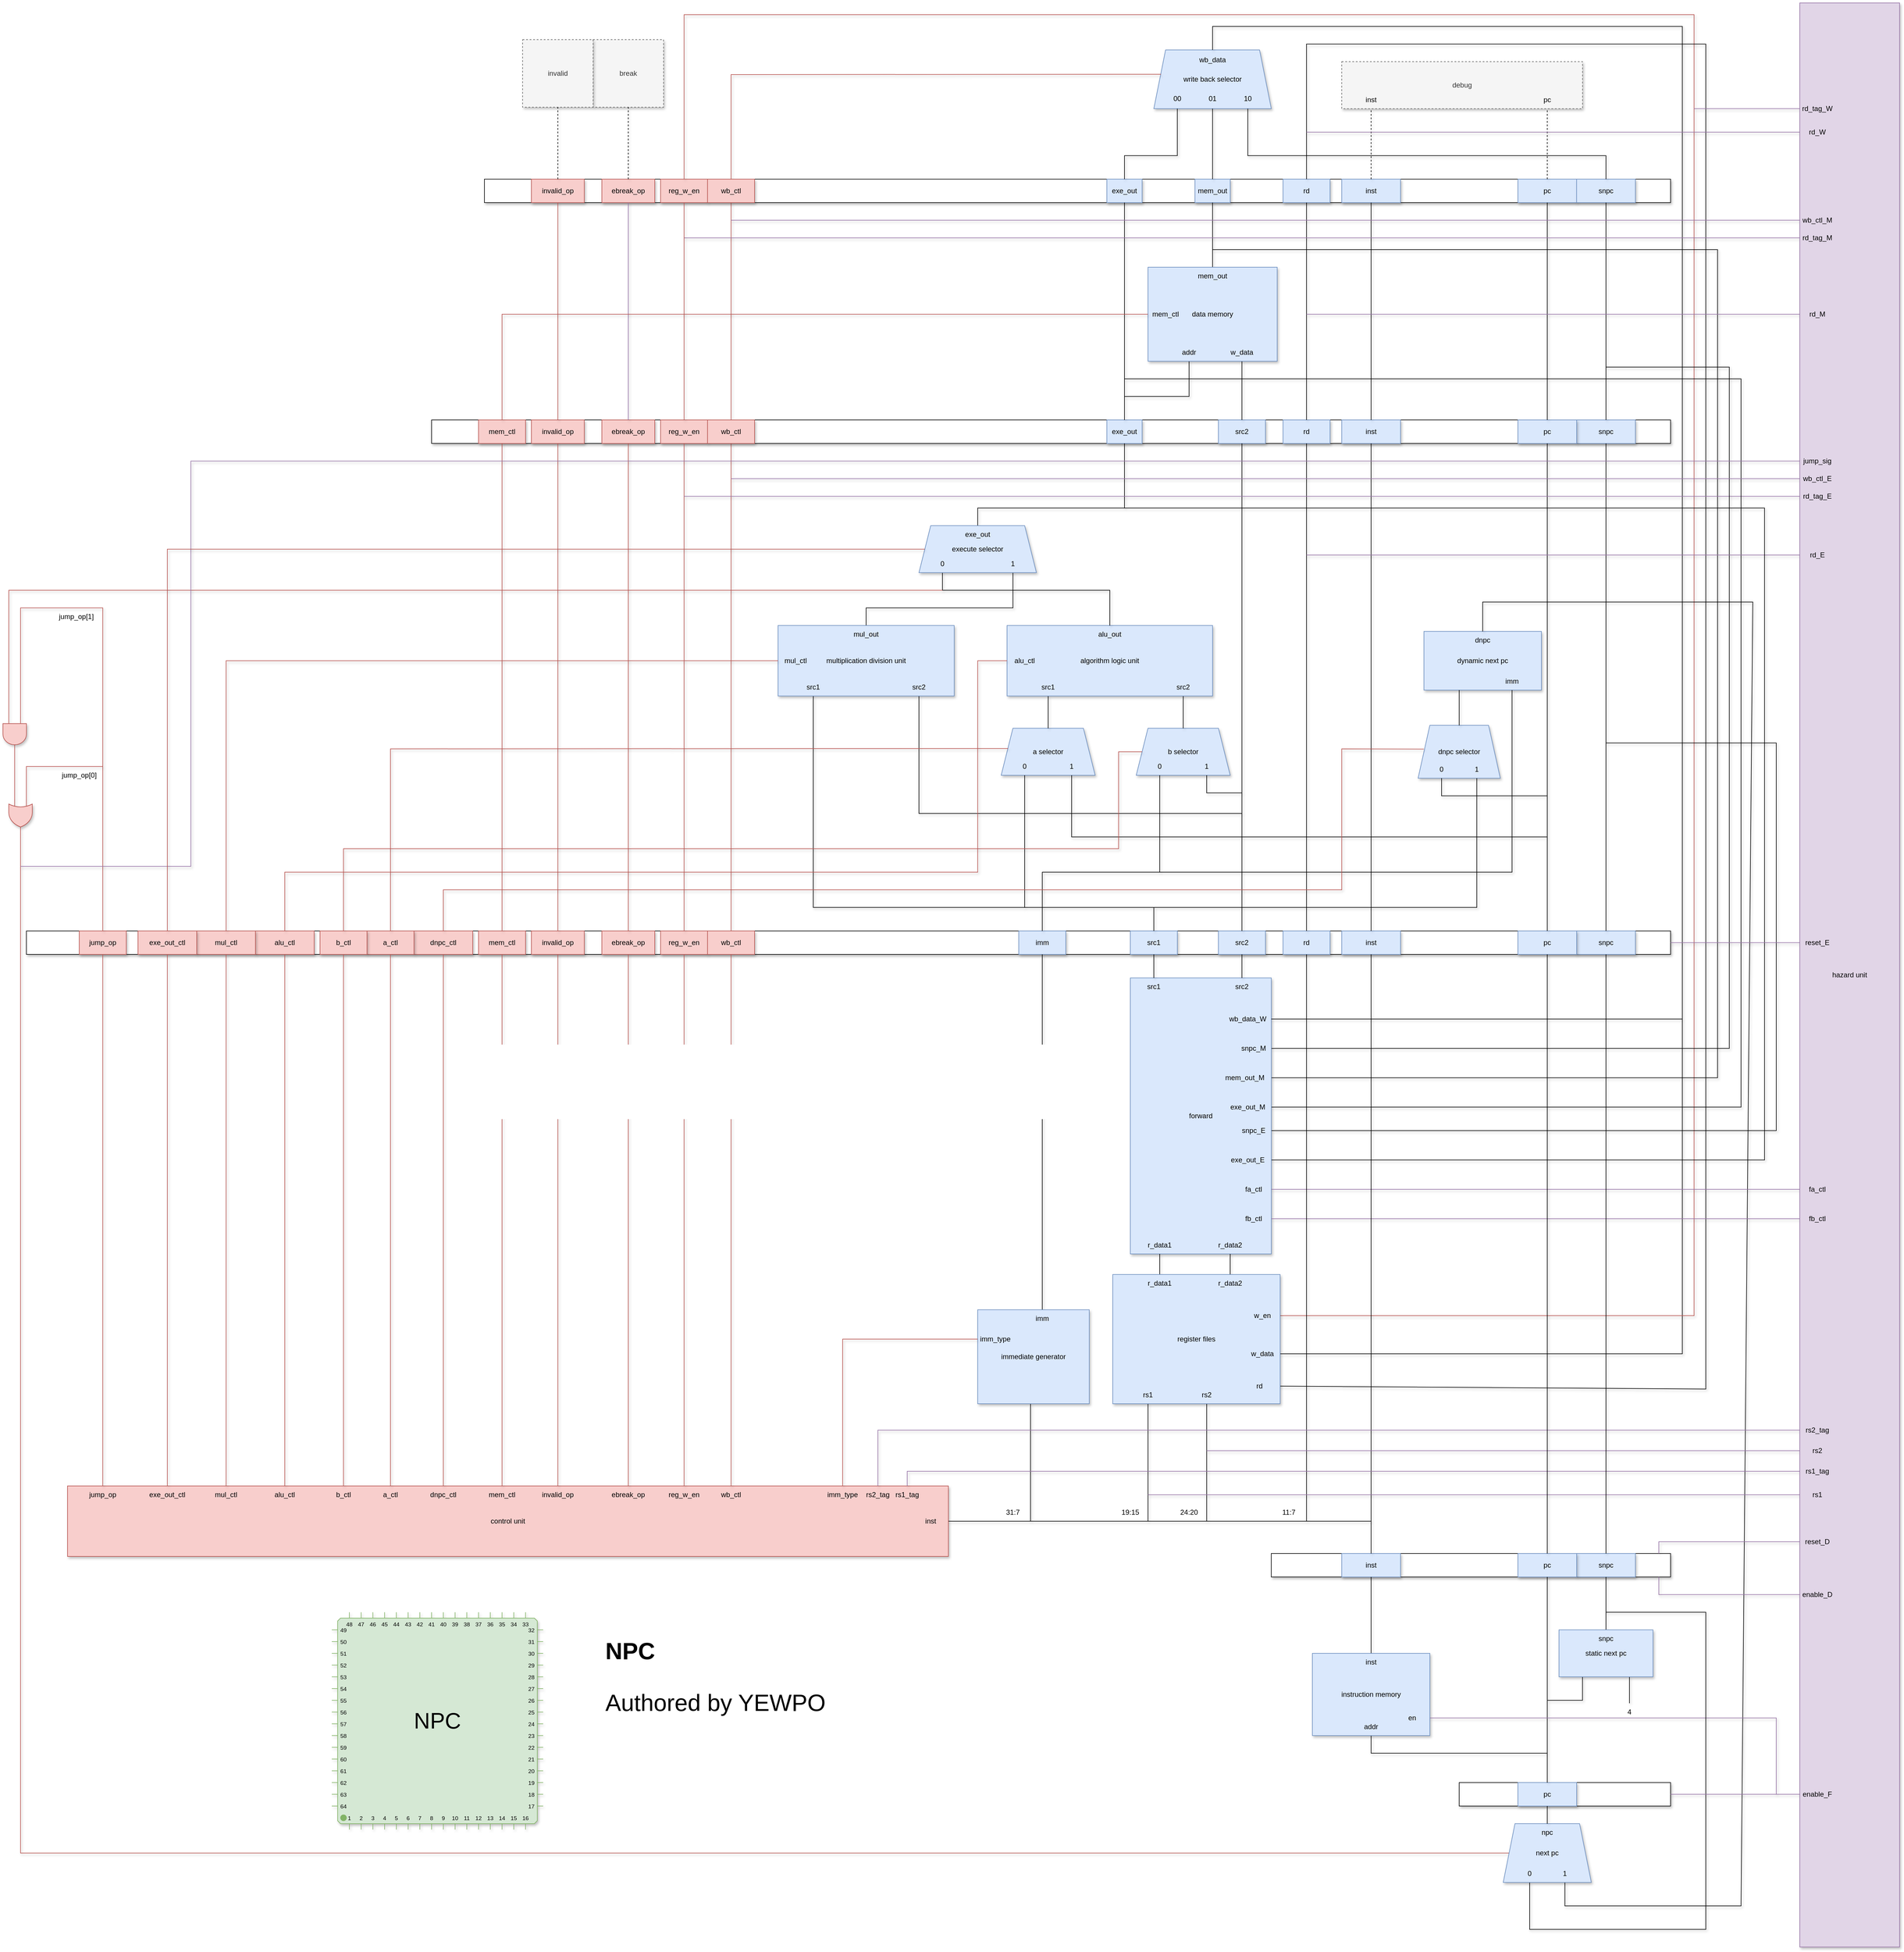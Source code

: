 <mxfile version="21.6.5" type="device">
  <diagram name="Page-1" id="gUr6Gk0GwjmOe10-43yY">
    <mxGraphModel dx="4097" dy="2383" grid="1" gridSize="10" guides="1" tooltips="1" connect="1" arrows="1" fold="1" page="1" pageScale="1" pageWidth="16000" pageHeight="16000" background="none" math="0" shadow="0">
      <root>
        <mxCell id="0" />
        <mxCell id="1" parent="0" />
        <mxCell id="-N37THKZt-OpijslIreV-6" value="" style="rounded=0;whiteSpace=wrap;html=1;shadow=1;" vertex="1" parent="1">
          <mxGeometry x="1090" y="510" width="2020" height="40" as="geometry" />
        </mxCell>
        <mxCell id="-N37THKZt-OpijslIreV-10" value="" style="group;shadow=1;" vertex="1" connectable="0" parent="1">
          <mxGeometry x="2230" y="290" width="200" height="100" as="geometry" />
        </mxCell>
        <mxCell id="-N37THKZt-OpijslIreV-2" value="write back selector" style="shape=trapezoid;perimeter=trapezoidPerimeter;whiteSpace=wrap;html=1;fixedSize=1;fontFamily=Helvetica;fillColor=#dae8fc;strokeColor=#6c8ebf;shadow=1;" vertex="1" parent="-N37THKZt-OpijslIreV-10">
          <mxGeometry width="200" height="100" as="geometry" />
        </mxCell>
        <mxCell id="-N37THKZt-OpijslIreV-3" value="00" style="text;html=1;strokeColor=none;fillColor=none;align=center;verticalAlign=middle;whiteSpace=wrap;rounded=0;shadow=1;" vertex="1" parent="-N37THKZt-OpijslIreV-10">
          <mxGeometry x="10" y="66.667" width="60" height="33.333" as="geometry" />
        </mxCell>
        <mxCell id="-N37THKZt-OpijslIreV-4" value="01" style="text;html=1;strokeColor=none;fillColor=none;align=center;verticalAlign=middle;whiteSpace=wrap;rounded=0;shadow=1;" vertex="1" parent="-N37THKZt-OpijslIreV-10">
          <mxGeometry x="70" y="66.667" width="60" height="33.333" as="geometry" />
        </mxCell>
        <mxCell id="-N37THKZt-OpijslIreV-5" value="10" style="text;html=1;strokeColor=none;fillColor=none;align=center;verticalAlign=middle;whiteSpace=wrap;rounded=0;shadow=1;" vertex="1" parent="-N37THKZt-OpijslIreV-10">
          <mxGeometry x="130" y="66.667" width="60" height="33.333" as="geometry" />
        </mxCell>
        <mxCell id="-N37THKZt-OpijslIreV-9" value="wb_data" style="text;html=1;strokeColor=none;fillColor=none;align=center;verticalAlign=middle;whiteSpace=wrap;rounded=0;shadow=1;" vertex="1" parent="-N37THKZt-OpijslIreV-10">
          <mxGeometry x="70" width="60" height="33.333" as="geometry" />
        </mxCell>
        <mxCell id="-N37THKZt-OpijslIreV-11" value="inst" style="rounded=0;whiteSpace=wrap;html=1;fillColor=#dae8fc;strokeColor=#6c8ebf;shadow=1;" vertex="1" parent="1">
          <mxGeometry x="2550" y="510" width="100" height="40" as="geometry" />
        </mxCell>
        <mxCell id="-N37THKZt-OpijslIreV-13" value="pc" style="rounded=0;whiteSpace=wrap;html=1;fillColor=#dae8fc;strokeColor=#6c8ebf;shadow=1;" vertex="1" parent="1">
          <mxGeometry x="2850" y="510" width="100" height="40" as="geometry" />
        </mxCell>
        <mxCell id="-N37THKZt-OpijslIreV-14" value="snpc" style="rounded=0;whiteSpace=wrap;html=1;fillColor=#dae8fc;strokeColor=#6c8ebf;shadow=1;" vertex="1" parent="1">
          <mxGeometry x="2950" y="510" width="100" height="40" as="geometry" />
        </mxCell>
        <mxCell id="-N37THKZt-OpijslIreV-17" value="" style="endArrow=none;html=1;rounded=0;entryX=0.5;entryY=1;entryDx=0;entryDy=0;exitX=0.5;exitY=0;exitDx=0;exitDy=0;dashed=1;shadow=1;" edge="1" parent="1" source="-N37THKZt-OpijslIreV-11" target="-N37THKZt-OpijslIreV-124">
          <mxGeometry width="50" height="50" relative="1" as="geometry">
            <mxPoint x="2480" y="490" as="sourcePoint" />
            <mxPoint x="2600.0" y="390" as="targetPoint" />
          </mxGeometry>
        </mxCell>
        <mxCell id="-N37THKZt-OpijslIreV-18" value="" style="endArrow=none;html=1;rounded=0;entryX=0.5;entryY=1;entryDx=0;entryDy=0;exitX=0.5;exitY=0;exitDx=0;exitDy=0;dashed=1;shadow=1;" edge="1" parent="1" source="-N37THKZt-OpijslIreV-13" target="-N37THKZt-OpijslIreV-125">
          <mxGeometry width="50" height="50" relative="1" as="geometry">
            <mxPoint x="2800" y="470" as="sourcePoint" />
            <mxPoint x="2900.0" y="390" as="targetPoint" />
          </mxGeometry>
        </mxCell>
        <mxCell id="-N37THKZt-OpijslIreV-19" value="exe_out" style="rounded=0;whiteSpace=wrap;html=1;fillColor=#dae8fc;strokeColor=#6c8ebf;shadow=1;" vertex="1" parent="1">
          <mxGeometry x="2150" y="510" width="60" height="40" as="geometry" />
        </mxCell>
        <mxCell id="-N37THKZt-OpijslIreV-22" value="mem_out" style="rounded=0;whiteSpace=wrap;html=1;fillColor=#dae8fc;strokeColor=#6c8ebf;shadow=1;" vertex="1" parent="1">
          <mxGeometry x="2300" y="510" width="60" height="40" as="geometry" />
        </mxCell>
        <mxCell id="-N37THKZt-OpijslIreV-23" value="" style="endArrow=none;html=1;rounded=0;entryX=0.5;entryY=1;entryDx=0;entryDy=0;exitX=0.5;exitY=0;exitDx=0;exitDy=0;shadow=1;" edge="1" parent="1" source="-N37THKZt-OpijslIreV-19" target="-N37THKZt-OpijslIreV-3">
          <mxGeometry width="50" height="50" relative="1" as="geometry">
            <mxPoint x="2140" y="490" as="sourcePoint" />
            <mxPoint x="2190" y="440" as="targetPoint" />
            <Array as="points">
              <mxPoint x="2180" y="470" />
              <mxPoint x="2270" y="470" />
            </Array>
          </mxGeometry>
        </mxCell>
        <mxCell id="-N37THKZt-OpijslIreV-24" value="" style="endArrow=none;html=1;rounded=0;entryX=0.5;entryY=1;entryDx=0;entryDy=0;exitX=0.5;exitY=0;exitDx=0;exitDy=0;shadow=1;" edge="1" parent="1" source="-N37THKZt-OpijslIreV-22" target="-N37THKZt-OpijslIreV-4">
          <mxGeometry width="50" height="50" relative="1" as="geometry">
            <mxPoint x="2170" y="490" as="sourcePoint" />
            <mxPoint x="2220" y="440" as="targetPoint" />
          </mxGeometry>
        </mxCell>
        <mxCell id="-N37THKZt-OpijslIreV-25" value="" style="endArrow=none;html=1;rounded=0;exitX=0.5;exitY=1;exitDx=0;exitDy=0;entryX=0.5;entryY=0;entryDx=0;entryDy=0;shadow=1;" edge="1" parent="1" source="-N37THKZt-OpijslIreV-5" target="-N37THKZt-OpijslIreV-14">
          <mxGeometry width="50" height="50" relative="1" as="geometry">
            <mxPoint x="2550" y="480" as="sourcePoint" />
            <mxPoint x="2600" y="430" as="targetPoint" />
            <Array as="points">
              <mxPoint x="2390" y="470" />
              <mxPoint x="3000" y="470" />
            </Array>
          </mxGeometry>
        </mxCell>
        <mxCell id="-N37THKZt-OpijslIreV-28" value="" style="endArrow=none;html=1;rounded=0;exitX=0.5;exitY=0;exitDx=0;exitDy=0;entryX=1;entryY=0.5;entryDx=0;entryDy=0;shadow=1;" edge="1" parent="1" source="-N37THKZt-OpijslIreV-9" target="-N37THKZt-OpijslIreV-271">
          <mxGeometry width="50" height="50" relative="1" as="geometry">
            <mxPoint x="2520" y="210" as="sourcePoint" />
            <mxPoint x="3130" y="1860" as="targetPoint" />
            <Array as="points">
              <mxPoint x="2330" y="250" />
              <mxPoint x="3130" y="250" />
              <mxPoint x="3130" y="2510" />
            </Array>
          </mxGeometry>
        </mxCell>
        <mxCell id="-N37THKZt-OpijslIreV-29" value="reg_w_en" style="rounded=0;whiteSpace=wrap;html=1;fillColor=#f8cecc;strokeColor=#b85450;shadow=1;" vertex="1" parent="1">
          <mxGeometry x="1390" y="510" width="80" height="40" as="geometry" />
        </mxCell>
        <mxCell id="-N37THKZt-OpijslIreV-30" value="" style="endArrow=none;html=1;rounded=0;fillColor=#f8cecc;strokeColor=#b85450;exitX=0.5;exitY=0;exitDx=0;exitDy=0;entryX=1;entryY=0.5;entryDx=0;entryDy=0;shadow=1;" edge="1" parent="1" source="-N37THKZt-OpijslIreV-29" target="-N37THKZt-OpijslIreV-270">
          <mxGeometry width="50" height="50" relative="1" as="geometry">
            <mxPoint x="2210" y="490" as="sourcePoint" />
            <mxPoint x="3150" y="2440" as="targetPoint" />
            <Array as="points">
              <mxPoint x="1430" y="230" />
              <mxPoint x="3150" y="230" />
              <mxPoint x="3150" y="2445" />
            </Array>
          </mxGeometry>
        </mxCell>
        <mxCell id="-N37THKZt-OpijslIreV-38" value="ebreak_op" style="rounded=0;whiteSpace=wrap;html=1;fillColor=#f8cecc;strokeColor=#b85450;shadow=1;" vertex="1" parent="1">
          <mxGeometry x="1290" y="510" width="90" height="40" as="geometry" />
        </mxCell>
        <mxCell id="-N37THKZt-OpijslIreV-39" value="break" style="rounded=0;whiteSpace=wrap;html=1;fillColor=#f5f5f5;fontColor=#333333;strokeColor=#666666;dashed=1;shadow=1;" vertex="1" parent="1">
          <mxGeometry x="1275" y="272.5" width="120" height="115" as="geometry" />
        </mxCell>
        <mxCell id="-N37THKZt-OpijslIreV-40" value="invalid" style="rounded=0;whiteSpace=wrap;html=1;fillColor=#f5f5f5;fontColor=#333333;strokeColor=#666666;dashed=1;shadow=1;" vertex="1" parent="1">
          <mxGeometry x="1155" y="272.5" width="120" height="115" as="geometry" />
        </mxCell>
        <mxCell id="-N37THKZt-OpijslIreV-41" value="" style="endArrow=none;html=1;rounded=0;entryX=0.5;entryY=1;entryDx=0;entryDy=0;exitX=0.5;exitY=0;exitDx=0;exitDy=0;dashed=1;shadow=1;" edge="1" parent="1" source="-N37THKZt-OpijslIreV-38" target="-N37THKZt-OpijslIreV-39">
          <mxGeometry width="50" height="50" relative="1" as="geometry">
            <mxPoint x="1150" y="490" as="sourcePoint" />
            <mxPoint x="1200" y="440" as="targetPoint" />
          </mxGeometry>
        </mxCell>
        <mxCell id="-N37THKZt-OpijslIreV-42" value="invalid_op" style="rounded=0;whiteSpace=wrap;html=1;fillColor=#f8cecc;strokeColor=#b85450;shadow=1;" vertex="1" parent="1">
          <mxGeometry x="1170" y="510" width="90" height="40" as="geometry" />
        </mxCell>
        <mxCell id="-N37THKZt-OpijslIreV-43" value="" style="endArrow=none;html=1;rounded=0;entryX=0.5;entryY=1;entryDx=0;entryDy=0;exitX=0.5;exitY=0;exitDx=0;exitDy=0;dashed=1;shadow=1;" edge="1" parent="1" source="-N37THKZt-OpijslIreV-42" target="-N37THKZt-OpijslIreV-40">
          <mxGeometry width="50" height="50" relative="1" as="geometry">
            <mxPoint x="1020" y="490" as="sourcePoint" />
            <mxPoint x="1070" y="440" as="targetPoint" />
          </mxGeometry>
        </mxCell>
        <mxCell id="-N37THKZt-OpijslIreV-55" value="rd" style="rounded=0;whiteSpace=wrap;html=1;fillColor=#dae8fc;strokeColor=#6c8ebf;shadow=1;" vertex="1" parent="1">
          <mxGeometry x="2450" y="510" width="80" height="40" as="geometry" />
        </mxCell>
        <mxCell id="-N37THKZt-OpijslIreV-56" value="" style="endArrow=none;html=1;rounded=0;fillColor=#f8cecc;strokeColor=#b85450;exitX=0.5;exitY=0;exitDx=0;exitDy=0;entryX=0.06;entryY=0.415;entryDx=0;entryDy=0;entryPerimeter=0;shadow=1;" edge="1" parent="1" source="-N37THKZt-OpijslIreV-211" target="-N37THKZt-OpijslIreV-2">
          <mxGeometry width="50" height="50" relative="1" as="geometry">
            <mxPoint x="1517.5" y="510" as="sourcePoint" />
            <mxPoint x="1990" y="450" as="targetPoint" />
            <Array as="points">
              <mxPoint x="1510" y="332" />
            </Array>
          </mxGeometry>
        </mxCell>
        <mxCell id="-N37THKZt-OpijslIreV-57" value="" style="endArrow=none;html=1;rounded=0;exitX=0.5;exitY=0;exitDx=0;exitDy=0;entryX=1;entryY=0.5;entryDx=0;entryDy=0;shadow=1;" edge="1" parent="1" source="-N37THKZt-OpijslIreV-55" target="-N37THKZt-OpijslIreV-274">
          <mxGeometry width="50" height="50" relative="1" as="geometry">
            <mxPoint x="2698" y="507" as="sourcePoint" />
            <mxPoint x="3170" y="2460" as="targetPoint" />
            <Array as="points">
              <mxPoint x="2490" y="280" />
              <mxPoint x="3170" y="280" />
              <mxPoint x="3170" y="2570" />
            </Array>
          </mxGeometry>
        </mxCell>
        <mxCell id="-N37THKZt-OpijslIreV-61" value="" style="endArrow=none;html=1;rounded=0;entryX=0.5;entryY=1;entryDx=0;entryDy=0;exitX=0.5;exitY=0;exitDx=0;exitDy=0;shadow=1;" edge="1" parent="1" source="-N37THKZt-OpijslIreV-59" target="-N37THKZt-OpijslIreV-22">
          <mxGeometry width="50" height="50" relative="1" as="geometry">
            <mxPoint x="2280" y="630" as="sourcePoint" />
            <mxPoint x="2330" y="580" as="targetPoint" />
          </mxGeometry>
        </mxCell>
        <mxCell id="-N37THKZt-OpijslIreV-68" value="" style="endArrow=none;html=1;rounded=0;entryX=1;entryY=0.5;entryDx=0;entryDy=0;shadow=1;" edge="1" parent="1" target="-N37THKZt-OpijslIreV-255">
          <mxGeometry width="50" height="50" relative="1" as="geometry">
            <mxPoint x="2330" y="630" as="sourcePoint" />
            <mxPoint x="3190" y="1860" as="targetPoint" />
            <Array as="points">
              <mxPoint x="3190" y="630" />
              <mxPoint x="3190" y="2040" />
            </Array>
          </mxGeometry>
        </mxCell>
        <mxCell id="-N37THKZt-OpijslIreV-69" value="" style="rounded=0;whiteSpace=wrap;html=1;shadow=1;" vertex="1" parent="1">
          <mxGeometry x="1000" y="920" width="2110" height="40" as="geometry" />
        </mxCell>
        <mxCell id="-N37THKZt-OpijslIreV-70" value="snpc" style="rounded=0;whiteSpace=wrap;html=1;fillColor=#dae8fc;strokeColor=#6c8ebf;shadow=1;" vertex="1" parent="1">
          <mxGeometry x="2950" y="920" width="100" height="40" as="geometry" />
        </mxCell>
        <mxCell id="-N37THKZt-OpijslIreV-71" value="pc" style="rounded=0;whiteSpace=wrap;html=1;fillColor=#dae8fc;strokeColor=#6c8ebf;shadow=1;" vertex="1" parent="1">
          <mxGeometry x="2850" y="920" width="100" height="40" as="geometry" />
        </mxCell>
        <mxCell id="-N37THKZt-OpijslIreV-72" value="inst" style="rounded=0;whiteSpace=wrap;html=1;fillColor=#dae8fc;strokeColor=#6c8ebf;shadow=1;" vertex="1" parent="1">
          <mxGeometry x="2550" y="920" width="100" height="40" as="geometry" />
        </mxCell>
        <mxCell id="-N37THKZt-OpijslIreV-73" value="rd" style="rounded=0;whiteSpace=wrap;html=1;fillColor=#dae8fc;strokeColor=#6c8ebf;shadow=1;" vertex="1" parent="1">
          <mxGeometry x="2450" y="920" width="80" height="40" as="geometry" />
        </mxCell>
        <mxCell id="-N37THKZt-OpijslIreV-74" value="" style="endArrow=none;html=1;rounded=0;entryX=0.5;entryY=1;entryDx=0;entryDy=0;exitX=0.5;exitY=0;exitDx=0;exitDy=0;shadow=1;" edge="1" parent="1" source="-N37THKZt-OpijslIreV-73" target="-N37THKZt-OpijslIreV-55">
          <mxGeometry width="50" height="50" relative="1" as="geometry">
            <mxPoint x="2460" y="800" as="sourcePoint" />
            <mxPoint x="2510" y="750" as="targetPoint" />
          </mxGeometry>
        </mxCell>
        <mxCell id="-N37THKZt-OpijslIreV-75" value="" style="endArrow=none;html=1;rounded=0;entryX=0.5;entryY=1;entryDx=0;entryDy=0;exitX=0.5;exitY=0;exitDx=0;exitDy=0;shadow=1;" edge="1" parent="1" source="-N37THKZt-OpijslIreV-72" target="-N37THKZt-OpijslIreV-11">
          <mxGeometry width="50" height="50" relative="1" as="geometry">
            <mxPoint x="2540" y="750" as="sourcePoint" />
            <mxPoint x="2590" y="700" as="targetPoint" />
          </mxGeometry>
        </mxCell>
        <mxCell id="-N37THKZt-OpijslIreV-76" value="" style="endArrow=none;html=1;rounded=0;entryX=0.5;entryY=1;entryDx=0;entryDy=0;exitX=0.5;exitY=0;exitDx=0;exitDy=0;shadow=1;" edge="1" parent="1" source="-N37THKZt-OpijslIreV-71" target="-N37THKZt-OpijslIreV-13">
          <mxGeometry width="50" height="50" relative="1" as="geometry">
            <mxPoint x="2840" y="660" as="sourcePoint" />
            <mxPoint x="2890" y="610" as="targetPoint" />
          </mxGeometry>
        </mxCell>
        <mxCell id="-N37THKZt-OpijslIreV-77" value="" style="endArrow=none;html=1;rounded=0;entryX=0.5;entryY=1;entryDx=0;entryDy=0;exitX=0.5;exitY=0;exitDx=0;exitDy=0;shadow=1;" edge="1" parent="1" source="-N37THKZt-OpijslIreV-70" target="-N37THKZt-OpijslIreV-14">
          <mxGeometry width="50" height="50" relative="1" as="geometry">
            <mxPoint x="3010" y="670" as="sourcePoint" />
            <mxPoint x="3060" y="620" as="targetPoint" />
          </mxGeometry>
        </mxCell>
        <mxCell id="-N37THKZt-OpijslIreV-80" value="src2" style="rounded=0;whiteSpace=wrap;html=1;fillColor=#dae8fc;strokeColor=#6c8ebf;shadow=1;" vertex="1" parent="1">
          <mxGeometry x="2340" y="920" width="80" height="40" as="geometry" />
        </mxCell>
        <mxCell id="-N37THKZt-OpijslIreV-81" value="" style="endArrow=none;html=1;rounded=0;entryX=0.5;entryY=1;entryDx=0;entryDy=0;exitX=0.5;exitY=0;exitDx=0;exitDy=0;shadow=1;" edge="1" parent="1" source="-N37THKZt-OpijslIreV-80" target="-N37THKZt-OpijslIreV-66">
          <mxGeometry width="50" height="50" relative="1" as="geometry">
            <mxPoint x="2320" y="980" as="sourcePoint" />
            <mxPoint x="2370" y="930" as="targetPoint" />
          </mxGeometry>
        </mxCell>
        <mxCell id="-N37THKZt-OpijslIreV-85" value="exe_out" style="rounded=0;whiteSpace=wrap;html=1;fillColor=#dae8fc;strokeColor=#6c8ebf;shadow=1;" vertex="1" parent="1">
          <mxGeometry x="2150" y="920" width="60" height="40" as="geometry" />
        </mxCell>
        <mxCell id="-N37THKZt-OpijslIreV-87" value="" style="endArrow=none;html=1;rounded=0;entryX=0.5;entryY=1;entryDx=0;entryDy=0;exitX=0.5;exitY=0;exitDx=0;exitDy=0;shadow=1;" edge="1" parent="1" source="-N37THKZt-OpijslIreV-85" target="-N37THKZt-OpijslIreV-19">
          <mxGeometry width="50" height="50" relative="1" as="geometry">
            <mxPoint x="2100" y="660" as="sourcePoint" />
            <mxPoint x="2150" y="610" as="targetPoint" />
          </mxGeometry>
        </mxCell>
        <mxCell id="-N37THKZt-OpijslIreV-88" value="" style="endArrow=none;html=1;rounded=0;entryX=0.5;entryY=1;entryDx=0;entryDy=0;shadow=1;" edge="1" parent="1" target="-N37THKZt-OpijslIreV-65">
          <mxGeometry width="50" height="50" relative="1" as="geometry">
            <mxPoint x="2180" y="880" as="sourcePoint" />
            <mxPoint x="2290" y="910" as="targetPoint" />
            <Array as="points">
              <mxPoint x="2290" y="880" />
            </Array>
          </mxGeometry>
        </mxCell>
        <mxCell id="-N37THKZt-OpijslIreV-89" value="reg_w_en" style="rounded=0;whiteSpace=wrap;html=1;fillColor=#f8cecc;strokeColor=#b85450;shadow=1;" vertex="1" parent="1">
          <mxGeometry x="1390" y="920" width="80" height="40" as="geometry" />
        </mxCell>
        <mxCell id="-N37THKZt-OpijslIreV-90" value="ebreak_op" style="rounded=0;whiteSpace=wrap;html=1;fillColor=#f8cecc;strokeColor=#b85450;shadow=1;" vertex="1" parent="1">
          <mxGeometry x="1290" y="920" width="90" height="40" as="geometry" />
        </mxCell>
        <mxCell id="-N37THKZt-OpijslIreV-91" value="invalid_op" style="rounded=0;whiteSpace=wrap;html=1;fillColor=#f8cecc;strokeColor=#b85450;shadow=1;" vertex="1" parent="1">
          <mxGeometry x="1170" y="920" width="90" height="40" as="geometry" />
        </mxCell>
        <mxCell id="-N37THKZt-OpijslIreV-93" value="" style="endArrow=none;html=1;rounded=0;fillColor=#e1d5e7;strokeColor=#9673a6;entryX=0;entryY=0.5;entryDx=0;entryDy=0;shadow=1;" edge="1" parent="1" target="-N37THKZt-OpijslIreV-387">
          <mxGeometry width="50" height="50" relative="1" as="geometry">
            <mxPoint x="2490" y="740" as="sourcePoint" />
            <mxPoint x="3330" y="740" as="targetPoint" />
          </mxGeometry>
        </mxCell>
        <mxCell id="-N37THKZt-OpijslIreV-94" value="" style="endArrow=none;html=1;rounded=0;entryX=0.5;entryY=1;entryDx=0;entryDy=0;exitX=0.5;exitY=0;exitDx=0;exitDy=0;fillColor=#f8cecc;strokeColor=#b85450;shadow=1;" edge="1" parent="1" source="-N37THKZt-OpijslIreV-212" target="-N37THKZt-OpijslIreV-211">
          <mxGeometry width="50" height="50" relative="1" as="geometry">
            <mxPoint x="1517.5" y="920" as="sourcePoint" />
            <mxPoint x="1517.5" y="550" as="targetPoint" />
          </mxGeometry>
        </mxCell>
        <mxCell id="-N37THKZt-OpijslIreV-95" value="" style="endArrow=none;html=1;rounded=0;fillColor=#e1d5e7;strokeColor=#9673a6;entryX=0;entryY=0.5;entryDx=0;entryDy=0;shadow=1;" edge="1" parent="1" target="-N37THKZt-OpijslIreV-391">
          <mxGeometry width="50" height="50" relative="1" as="geometry">
            <mxPoint x="3150" y="390" as="sourcePoint" />
            <mxPoint x="3320" y="390" as="targetPoint" />
          </mxGeometry>
        </mxCell>
        <mxCell id="-N37THKZt-OpijslIreV-96" value="" style="endArrow=none;html=1;rounded=0;fillColor=#e1d5e7;strokeColor=#9673a6;entryX=0;entryY=0.5;entryDx=0;entryDy=0;shadow=1;" edge="1" parent="1" target="-N37THKZt-OpijslIreV-390">
          <mxGeometry width="50" height="50" relative="1" as="geometry">
            <mxPoint x="2490" y="430" as="sourcePoint" />
            <mxPoint x="3320" y="430" as="targetPoint" />
          </mxGeometry>
        </mxCell>
        <mxCell id="-N37THKZt-OpijslIreV-99" value="" style="endArrow=none;html=1;rounded=0;fillColor=#e1d5e7;strokeColor=#9673a6;entryX=0;entryY=0.5;entryDx=0;entryDy=0;shadow=1;" edge="1" parent="1" target="-N37THKZt-OpijslIreV-388">
          <mxGeometry width="50" height="50" relative="1" as="geometry">
            <mxPoint x="1430" y="610" as="sourcePoint" />
            <mxPoint x="3320" y="610" as="targetPoint" />
          </mxGeometry>
        </mxCell>
        <mxCell id="-N37THKZt-OpijslIreV-100" value="" style="endArrow=none;html=1;rounded=0;entryX=0.5;entryY=1;entryDx=0;entryDy=0;exitX=0.5;exitY=0;exitDx=0;exitDy=0;fillColor=#f8cecc;strokeColor=#b85450;shadow=1;" edge="1" parent="1" source="-N37THKZt-OpijslIreV-89" target="-N37THKZt-OpijslIreV-29">
          <mxGeometry width="50" height="50" relative="1" as="geometry">
            <mxPoint x="1375" y="690" as="sourcePoint" />
            <mxPoint x="1425" y="640" as="targetPoint" />
          </mxGeometry>
        </mxCell>
        <mxCell id="-N37THKZt-OpijslIreV-101" value="" style="endArrow=none;html=1;rounded=0;fillColor=#e1d5e7;strokeColor=#9673a6;entryX=0;entryY=0.5;entryDx=0;entryDy=0;shadow=1;" edge="1" parent="1" target="-N37THKZt-OpijslIreV-389">
          <mxGeometry width="50" height="50" relative="1" as="geometry">
            <mxPoint x="1510" y="580" as="sourcePoint" />
            <mxPoint x="3320" y="580" as="targetPoint" />
          </mxGeometry>
        </mxCell>
        <mxCell id="-N37THKZt-OpijslIreV-103" value="" style="endArrow=none;html=1;rounded=0;entryX=0.5;entryY=1;entryDx=0;entryDy=0;exitX=0.5;exitY=0;exitDx=0;exitDy=0;fillColor=#e1d5e7;strokeColor=#9673a6;shadow=1;" edge="1" parent="1" source="-N37THKZt-OpijslIreV-90" target="-N37THKZt-OpijslIreV-38">
          <mxGeometry width="50" height="50" relative="1" as="geometry">
            <mxPoint x="1285" y="630" as="sourcePoint" />
            <mxPoint x="1335" y="580" as="targetPoint" />
          </mxGeometry>
        </mxCell>
        <mxCell id="-N37THKZt-OpijslIreV-104" value="" style="endArrow=none;html=1;rounded=0;entryX=0.5;entryY=1;entryDx=0;entryDy=0;exitX=0.5;exitY=0;exitDx=0;exitDy=0;fillColor=#f8cecc;strokeColor=#b85450;shadow=1;" edge="1" parent="1" source="-N37THKZt-OpijslIreV-91" target="-N37THKZt-OpijslIreV-42">
          <mxGeometry width="50" height="50" relative="1" as="geometry">
            <mxPoint x="1005" y="650" as="sourcePoint" />
            <mxPoint x="1055" y="600" as="targetPoint" />
          </mxGeometry>
        </mxCell>
        <mxCell id="-N37THKZt-OpijslIreV-105" value="" style="rounded=0;whiteSpace=wrap;html=1;shadow=1;" vertex="1" parent="1">
          <mxGeometry x="310" y="1790" width="2800" height="40" as="geometry" />
        </mxCell>
        <mxCell id="-N37THKZt-OpijslIreV-108" value="snpc" style="rounded=0;whiteSpace=wrap;html=1;fillColor=#dae8fc;strokeColor=#6c8ebf;shadow=1;" vertex="1" parent="1">
          <mxGeometry x="2950" y="1790" width="100" height="40" as="geometry" />
        </mxCell>
        <mxCell id="-N37THKZt-OpijslIreV-109" value="pc" style="rounded=0;whiteSpace=wrap;html=1;fillColor=#dae8fc;strokeColor=#6c8ebf;shadow=1;" vertex="1" parent="1">
          <mxGeometry x="2850" y="1790" width="100" height="40" as="geometry" />
        </mxCell>
        <mxCell id="-N37THKZt-OpijslIreV-110" value="inst" style="rounded=0;whiteSpace=wrap;html=1;fillColor=#dae8fc;strokeColor=#6c8ebf;shadow=1;" vertex="1" parent="1">
          <mxGeometry x="2550" y="1790" width="100" height="40" as="geometry" />
        </mxCell>
        <mxCell id="-N37THKZt-OpijslIreV-111" value="rd" style="rounded=0;whiteSpace=wrap;html=1;fillColor=#dae8fc;strokeColor=#6c8ebf;shadow=1;" vertex="1" parent="1">
          <mxGeometry x="2450" y="1790" width="80" height="40" as="geometry" />
        </mxCell>
        <mxCell id="-N37THKZt-OpijslIreV-112" value="src2" style="rounded=0;whiteSpace=wrap;html=1;fillColor=#dae8fc;strokeColor=#6c8ebf;shadow=1;" vertex="1" parent="1">
          <mxGeometry x="2340" y="1790" width="80" height="40" as="geometry" />
        </mxCell>
        <mxCell id="-N37THKZt-OpijslIreV-114" value="" style="endArrow=none;html=1;rounded=0;entryX=0.5;entryY=1;entryDx=0;entryDy=0;exitX=0.5;exitY=0;exitDx=0;exitDy=0;shadow=1;" edge="1" parent="1" source="-N37THKZt-OpijslIreV-112" target="-N37THKZt-OpijslIreV-80">
          <mxGeometry width="50" height="50" relative="1" as="geometry">
            <mxPoint x="2270" y="1140" as="sourcePoint" />
            <mxPoint x="2320" y="1090" as="targetPoint" />
          </mxGeometry>
        </mxCell>
        <mxCell id="-N37THKZt-OpijslIreV-115" value="" style="endArrow=none;html=1;rounded=0;entryX=0.5;entryY=1;entryDx=0;entryDy=0;exitX=0.5;exitY=0;exitDx=0;exitDy=0;shadow=1;" edge="1" parent="1" source="-N37THKZt-OpijslIreV-111" target="-N37THKZt-OpijslIreV-73">
          <mxGeometry width="50" height="50" relative="1" as="geometry">
            <mxPoint x="2400" y="1130" as="sourcePoint" />
            <mxPoint x="2450" y="1080" as="targetPoint" />
          </mxGeometry>
        </mxCell>
        <mxCell id="-N37THKZt-OpijslIreV-116" value="" style="endArrow=none;html=1;rounded=0;entryX=0.5;entryY=1;entryDx=0;entryDy=0;exitX=0.5;exitY=0;exitDx=0;exitDy=0;shadow=1;" edge="1" parent="1" source="-N37THKZt-OpijslIreV-110" target="-N37THKZt-OpijslIreV-72">
          <mxGeometry width="50" height="50" relative="1" as="geometry">
            <mxPoint x="2550" y="1100" as="sourcePoint" />
            <mxPoint x="2600" y="1050" as="targetPoint" />
          </mxGeometry>
        </mxCell>
        <mxCell id="-N37THKZt-OpijslIreV-117" value="" style="endArrow=none;html=1;rounded=0;entryX=0.5;entryY=1;entryDx=0;entryDy=0;exitX=0.5;exitY=0;exitDx=0;exitDy=0;shadow=1;" edge="1" parent="1" source="-N37THKZt-OpijslIreV-109" target="-N37THKZt-OpijslIreV-71">
          <mxGeometry width="50" height="50" relative="1" as="geometry">
            <mxPoint x="2840" y="1110" as="sourcePoint" />
            <mxPoint x="2890" y="1060" as="targetPoint" />
          </mxGeometry>
        </mxCell>
        <mxCell id="-N37THKZt-OpijslIreV-118" value="" style="endArrow=none;html=1;rounded=0;entryX=0.5;entryY=1;entryDx=0;entryDy=0;exitX=0.5;exitY=0;exitDx=0;exitDy=0;shadow=1;" edge="1" parent="1" source="-N37THKZt-OpijslIreV-108" target="-N37THKZt-OpijslIreV-70">
          <mxGeometry width="50" height="50" relative="1" as="geometry">
            <mxPoint x="2940" y="1110" as="sourcePoint" />
            <mxPoint x="2990" y="1060" as="targetPoint" />
          </mxGeometry>
        </mxCell>
        <mxCell id="-N37THKZt-OpijslIreV-126" value="" style="group;shadow=1;" vertex="1" connectable="0" parent="1">
          <mxGeometry x="2550" y="310" width="410" height="80" as="geometry" />
        </mxCell>
        <mxCell id="-N37THKZt-OpijslIreV-123" value="debug" style="rounded=0;whiteSpace=wrap;html=1;fillColor=#f5f5f5;fontColor=#333333;strokeColor=#666666;dashed=1;shadow=1;" vertex="1" parent="-N37THKZt-OpijslIreV-126">
          <mxGeometry width="410" height="80" as="geometry" />
        </mxCell>
        <mxCell id="-N37THKZt-OpijslIreV-124" value="inst" style="text;html=1;strokeColor=none;fillColor=none;align=center;verticalAlign=middle;whiteSpace=wrap;rounded=0;shadow=1;" vertex="1" parent="-N37THKZt-OpijslIreV-126">
          <mxGeometry x="20" y="50" width="60" height="30" as="geometry" />
        </mxCell>
        <mxCell id="-N37THKZt-OpijslIreV-125" value="pc" style="text;html=1;strokeColor=none;fillColor=none;align=center;verticalAlign=middle;whiteSpace=wrap;rounded=0;shadow=1;" vertex="1" parent="-N37THKZt-OpijslIreV-126">
          <mxGeometry x="320" y="50" width="60" height="30" as="geometry" />
        </mxCell>
        <mxCell id="-N37THKZt-OpijslIreV-132" value="mem_ctl" style="rounded=0;whiteSpace=wrap;html=1;fillColor=#f8cecc;strokeColor=#b85450;shadow=1;" vertex="1" parent="1">
          <mxGeometry x="1080" y="920" width="80" height="40" as="geometry" />
        </mxCell>
        <mxCell id="-N37THKZt-OpijslIreV-134" value="" style="group;shadow=1;" vertex="1" connectable="0" parent="1">
          <mxGeometry x="2220" y="660" width="220" height="160" as="geometry" />
        </mxCell>
        <mxCell id="-N37THKZt-OpijslIreV-58" value="data memory" style="rounded=0;whiteSpace=wrap;html=1;fillColor=#dae8fc;strokeColor=#6c8ebf;shadow=1;" vertex="1" parent="-N37THKZt-OpijslIreV-134">
          <mxGeometry width="220" height="160" as="geometry" />
        </mxCell>
        <mxCell id="-N37THKZt-OpijslIreV-59" value="mem_out" style="text;html=1;strokeColor=none;fillColor=none;align=center;verticalAlign=middle;whiteSpace=wrap;rounded=0;shadow=1;" vertex="1" parent="-N37THKZt-OpijslIreV-134">
          <mxGeometry x="80" width="60" height="30" as="geometry" />
        </mxCell>
        <mxCell id="-N37THKZt-OpijslIreV-65" value="addr" style="text;html=1;strokeColor=none;fillColor=none;align=center;verticalAlign=middle;whiteSpace=wrap;rounded=0;shadow=1;" vertex="1" parent="-N37THKZt-OpijslIreV-134">
          <mxGeometry x="40" y="130" width="60" height="30" as="geometry" />
        </mxCell>
        <mxCell id="-N37THKZt-OpijslIreV-66" value="w_data" style="text;html=1;strokeColor=none;fillColor=none;align=center;verticalAlign=middle;whiteSpace=wrap;rounded=0;shadow=1;" vertex="1" parent="-N37THKZt-OpijslIreV-134">
          <mxGeometry x="130" y="130" width="60" height="30" as="geometry" />
        </mxCell>
        <mxCell id="-N37THKZt-OpijslIreV-133" value="mem_ctl" style="text;html=1;strokeColor=none;fillColor=none;align=center;verticalAlign=middle;whiteSpace=wrap;rounded=0;shadow=1;" vertex="1" parent="-N37THKZt-OpijslIreV-134">
          <mxGeometry y="65" width="60" height="30" as="geometry" />
        </mxCell>
        <mxCell id="-N37THKZt-OpijslIreV-135" value="" style="endArrow=none;html=1;rounded=0;exitX=0.5;exitY=0;exitDx=0;exitDy=0;entryX=0;entryY=0.5;entryDx=0;entryDy=0;fillColor=#f8cecc;strokeColor=#b85450;shadow=1;" edge="1" parent="1" source="-N37THKZt-OpijslIreV-132" target="-N37THKZt-OpijslIreV-133">
          <mxGeometry width="50" height="50" relative="1" as="geometry">
            <mxPoint x="1710" y="850" as="sourcePoint" />
            <mxPoint x="1760" y="800" as="targetPoint" />
            <Array as="points">
              <mxPoint x="1120" y="740" />
            </Array>
          </mxGeometry>
        </mxCell>
        <mxCell id="-N37THKZt-OpijslIreV-140" value="imm" style="rounded=0;whiteSpace=wrap;html=1;fillColor=#dae8fc;strokeColor=#6c8ebf;shadow=1;" vertex="1" parent="1">
          <mxGeometry x="2000" y="1790" width="80" height="40" as="geometry" />
        </mxCell>
        <mxCell id="-N37THKZt-OpijslIreV-141" value="src1" style="rounded=0;whiteSpace=wrap;html=1;fillColor=#dae8fc;strokeColor=#6c8ebf;shadow=1;" vertex="1" parent="1">
          <mxGeometry x="2190" y="1790" width="80" height="40" as="geometry" />
        </mxCell>
        <mxCell id="-N37THKZt-OpijslIreV-146" value="" style="group;shadow=1;" vertex="1" connectable="0" parent="1">
          <mxGeometry x="2680" y="1440" width="140" height="90" as="geometry" />
        </mxCell>
        <mxCell id="-N37THKZt-OpijslIreV-142" value="dnpc selector" style="shape=trapezoid;perimeter=trapezoidPerimeter;whiteSpace=wrap;html=1;fixedSize=1;fillColor=#dae8fc;strokeColor=#6c8ebf;shadow=1;" vertex="1" parent="-N37THKZt-OpijslIreV-146">
          <mxGeometry width="140" height="90" as="geometry" />
        </mxCell>
        <mxCell id="-N37THKZt-OpijslIreV-143" value="0" style="text;html=1;strokeColor=none;fillColor=none;align=center;verticalAlign=middle;whiteSpace=wrap;rounded=0;shadow=1;" vertex="1" parent="-N37THKZt-OpijslIreV-146">
          <mxGeometry x="10" y="60" width="60" height="30" as="geometry" />
        </mxCell>
        <mxCell id="-N37THKZt-OpijslIreV-144" value="1" style="text;html=1;strokeColor=none;fillColor=none;align=center;verticalAlign=middle;whiteSpace=wrap;rounded=0;shadow=1;" vertex="1" parent="-N37THKZt-OpijslIreV-146">
          <mxGeometry x="70" y="60" width="60" height="30" as="geometry" />
        </mxCell>
        <mxCell id="-N37THKZt-OpijslIreV-149" value="" style="group;shadow=1;" vertex="1" connectable="0" parent="1">
          <mxGeometry x="2690" y="1280" width="200" height="100" as="geometry" />
        </mxCell>
        <mxCell id="-N37THKZt-OpijslIreV-138" value="dynamic next pc" style="rounded=0;whiteSpace=wrap;html=1;fillColor=#dae8fc;strokeColor=#6c8ebf;shadow=1;" vertex="1" parent="-N37THKZt-OpijslIreV-149">
          <mxGeometry width="200" height="100" as="geometry" />
        </mxCell>
        <mxCell id="-N37THKZt-OpijslIreV-147" value="dnpc" style="text;html=1;strokeColor=none;fillColor=none;align=center;verticalAlign=middle;whiteSpace=wrap;rounded=0;shadow=1;" vertex="1" parent="-N37THKZt-OpijslIreV-149">
          <mxGeometry x="70" width="60" height="30" as="geometry" />
        </mxCell>
        <mxCell id="-N37THKZt-OpijslIreV-148" value="imm" style="text;html=1;strokeColor=none;fillColor=none;align=center;verticalAlign=middle;whiteSpace=wrap;rounded=0;shadow=1;" vertex="1" parent="-N37THKZt-OpijslIreV-149">
          <mxGeometry x="120" y="70" width="60" height="30" as="geometry" />
        </mxCell>
        <mxCell id="-N37THKZt-OpijslIreV-151" value="" style="endArrow=none;html=1;rounded=0;entryX=0.5;entryY=1;entryDx=0;entryDy=0;shadow=1;" edge="1" parent="1" target="-N37THKZt-OpijslIreV-144">
          <mxGeometry width="50" height="50" relative="1" as="geometry">
            <mxPoint x="2230" y="1750" as="sourcePoint" />
            <mxPoint x="2470" y="1710" as="targetPoint" />
            <Array as="points">
              <mxPoint x="2780" y="1750" />
            </Array>
          </mxGeometry>
        </mxCell>
        <mxCell id="-N37THKZt-OpijslIreV-152" value="" style="endArrow=none;html=1;rounded=0;exitX=0.5;exitY=1;exitDx=0;exitDy=0;shadow=1;" edge="1" parent="1" source="-N37THKZt-OpijslIreV-143">
          <mxGeometry width="50" height="50" relative="1" as="geometry">
            <mxPoint x="2820" y="1590" as="sourcePoint" />
            <mxPoint x="2900" y="1560" as="targetPoint" />
            <Array as="points">
              <mxPoint x="2720" y="1560" />
            </Array>
          </mxGeometry>
        </mxCell>
        <mxCell id="-N37THKZt-OpijslIreV-163" value="" style="group;shadow=1;" vertex="1" connectable="0" parent="1">
          <mxGeometry x="2200" y="1445" width="160" height="80" as="geometry" />
        </mxCell>
        <mxCell id="-N37THKZt-OpijslIreV-160" value="b selector" style="shape=trapezoid;perimeter=trapezoidPerimeter;whiteSpace=wrap;html=1;fixedSize=1;fillColor=#dae8fc;strokeColor=#6c8ebf;shadow=1;" vertex="1" parent="-N37THKZt-OpijslIreV-163">
          <mxGeometry width="160" height="80" as="geometry" />
        </mxCell>
        <mxCell id="-N37THKZt-OpijslIreV-161" value="0" style="text;html=1;strokeColor=none;fillColor=none;align=center;verticalAlign=middle;whiteSpace=wrap;rounded=0;shadow=1;" vertex="1" parent="-N37THKZt-OpijslIreV-163">
          <mxGeometry x="10" y="50" width="60" height="30" as="geometry" />
        </mxCell>
        <mxCell id="-N37THKZt-OpijslIreV-162" value="1" style="text;html=1;strokeColor=none;fillColor=none;align=center;verticalAlign=middle;whiteSpace=wrap;rounded=0;shadow=1;" vertex="1" parent="-N37THKZt-OpijslIreV-163">
          <mxGeometry x="90" y="50" width="60" height="30" as="geometry" />
        </mxCell>
        <mxCell id="-N37THKZt-OpijslIreV-164" value="" style="group;shadow=1;" vertex="1" connectable="0" parent="1">
          <mxGeometry x="1970" y="1445" width="160" height="80" as="geometry" />
        </mxCell>
        <mxCell id="-N37THKZt-OpijslIreV-157" value="a selector" style="shape=trapezoid;perimeter=trapezoidPerimeter;whiteSpace=wrap;html=1;fixedSize=1;fillColor=#dae8fc;strokeColor=#6c8ebf;shadow=1;" vertex="1" parent="-N37THKZt-OpijslIreV-164">
          <mxGeometry width="160" height="80" as="geometry" />
        </mxCell>
        <mxCell id="-N37THKZt-OpijslIreV-158" value="0" style="text;html=1;strokeColor=none;fillColor=none;align=center;verticalAlign=middle;whiteSpace=wrap;rounded=0;shadow=1;" vertex="1" parent="-N37THKZt-OpijslIreV-164">
          <mxGeometry x="10" y="50" width="60" height="30" as="geometry" />
        </mxCell>
        <mxCell id="-N37THKZt-OpijslIreV-159" value="1" style="text;html=1;strokeColor=none;fillColor=none;align=center;verticalAlign=middle;whiteSpace=wrap;rounded=0;shadow=1;" vertex="1" parent="-N37THKZt-OpijslIreV-164">
          <mxGeometry x="90" y="50" width="60" height="30" as="geometry" />
        </mxCell>
        <mxCell id="-N37THKZt-OpijslIreV-166" value="" style="endArrow=none;html=1;rounded=0;entryX=0.5;entryY=1;entryDx=0;entryDy=0;exitX=0.5;exitY=0;exitDx=0;exitDy=0;shadow=1;" edge="1" parent="1" source="-N37THKZt-OpijslIreV-141" target="-N37THKZt-OpijslIreV-158">
          <mxGeometry width="50" height="50" relative="1" as="geometry">
            <mxPoint x="2080" y="1670" as="sourcePoint" />
            <mxPoint x="2130" y="1620" as="targetPoint" />
            <Array as="points">
              <mxPoint x="2230" y="1750" />
              <mxPoint x="2010" y="1750" />
            </Array>
          </mxGeometry>
        </mxCell>
        <mxCell id="-N37THKZt-OpijslIreV-168" value="" style="endArrow=none;html=1;rounded=0;exitX=0.5;exitY=1;exitDx=0;exitDy=0;shadow=1;" edge="1" parent="1" source="-N37THKZt-OpijslIreV-162">
          <mxGeometry width="50" height="50" relative="1" as="geometry">
            <mxPoint x="2310" y="1655" as="sourcePoint" />
            <mxPoint x="2380" y="1555" as="targetPoint" />
            <Array as="points">
              <mxPoint x="2320" y="1555" />
            </Array>
          </mxGeometry>
        </mxCell>
        <mxCell id="-N37THKZt-OpijslIreV-169" value="" style="endArrow=none;html=1;rounded=0;exitX=0.5;exitY=0;exitDx=0;exitDy=0;entryX=0.5;entryY=1;entryDx=0;entryDy=0;shadow=1;" edge="1" parent="1" source="-N37THKZt-OpijslIreV-140" target="-N37THKZt-OpijslIreV-161">
          <mxGeometry width="50" height="50" relative="1" as="geometry">
            <mxPoint x="2170" y="1760" as="sourcePoint" />
            <mxPoint x="2220" y="1710" as="targetPoint" />
            <Array as="points">
              <mxPoint x="2040" y="1690" />
              <mxPoint x="2240" y="1690" />
            </Array>
          </mxGeometry>
        </mxCell>
        <mxCell id="-N37THKZt-OpijslIreV-171" value="" style="endArrow=none;html=1;rounded=0;entryX=0.5;entryY=1;entryDx=0;entryDy=0;shadow=1;" edge="1" parent="1" target="-N37THKZt-OpijslIreV-148">
          <mxGeometry width="50" height="50" relative="1" as="geometry">
            <mxPoint x="2240" y="1690" as="sourcePoint" />
            <mxPoint x="2540" y="1700" as="targetPoint" />
            <Array as="points">
              <mxPoint x="2840" y="1690" />
            </Array>
          </mxGeometry>
        </mxCell>
        <mxCell id="-N37THKZt-OpijslIreV-172" value="" style="endArrow=none;html=1;rounded=0;exitX=0.5;exitY=1;exitDx=0;exitDy=0;shadow=1;" edge="1" parent="1" source="-N37THKZt-OpijslIreV-159">
          <mxGeometry width="50" height="50" relative="1" as="geometry">
            <mxPoint x="2800" y="1680" as="sourcePoint" />
            <mxPoint x="2900" y="1630" as="targetPoint" />
            <Array as="points">
              <mxPoint x="2090" y="1630" />
            </Array>
          </mxGeometry>
        </mxCell>
        <mxCell id="-N37THKZt-OpijslIreV-173" value="" style="endArrow=none;html=1;rounded=0;exitX=0.5;exitY=0;exitDx=0;exitDy=0;shadow=1;" edge="1" parent="1" source="-N37THKZt-OpijslIreV-142">
          <mxGeometry width="50" height="50" relative="1" as="geometry">
            <mxPoint x="2700" y="1450" as="sourcePoint" />
            <mxPoint x="2750" y="1380" as="targetPoint" />
          </mxGeometry>
        </mxCell>
        <mxCell id="-N37THKZt-OpijslIreV-177" value="" style="endArrow=none;html=1;rounded=0;entryX=0.5;entryY=1;entryDx=0;entryDy=0;exitX=0.5;exitY=0;exitDx=0;exitDy=0;shadow=1;" edge="1" parent="1" source="-N37THKZt-OpijslIreV-157" target="-N37THKZt-OpijslIreV-175">
          <mxGeometry width="50" height="50" relative="1" as="geometry">
            <mxPoint x="1940" y="1445" as="sourcePoint" />
            <mxPoint x="1990" y="1395" as="targetPoint" />
          </mxGeometry>
        </mxCell>
        <mxCell id="-N37THKZt-OpijslIreV-178" value="" style="endArrow=none;html=1;rounded=0;entryX=0.5;entryY=1;entryDx=0;entryDy=0;exitX=0.5;exitY=0;exitDx=0;exitDy=0;shadow=1;" edge="1" parent="1" source="-N37THKZt-OpijslIreV-160" target="-N37THKZt-OpijslIreV-176">
          <mxGeometry width="50" height="50" relative="1" as="geometry">
            <mxPoint x="2240" y="1455" as="sourcePoint" />
            <mxPoint x="2290" y="1405" as="targetPoint" />
          </mxGeometry>
        </mxCell>
        <mxCell id="-N37THKZt-OpijslIreV-182" value="" style="group;shadow=1;" vertex="1" connectable="0" parent="1">
          <mxGeometry x="1980" y="1270" width="350" height="120" as="geometry" />
        </mxCell>
        <mxCell id="-N37THKZt-OpijslIreV-174" value="algorithm logic unit" style="rounded=0;whiteSpace=wrap;html=1;fillColor=#dae8fc;strokeColor=#6c8ebf;shadow=1;" vertex="1" parent="-N37THKZt-OpijslIreV-182">
          <mxGeometry width="350" height="120" as="geometry" />
        </mxCell>
        <mxCell id="-N37THKZt-OpijslIreV-175" value="src1" style="text;html=1;strokeColor=none;fillColor=none;align=center;verticalAlign=middle;whiteSpace=wrap;rounded=0;shadow=1;" vertex="1" parent="-N37THKZt-OpijslIreV-182">
          <mxGeometry x="40" y="90" width="60" height="30" as="geometry" />
        </mxCell>
        <mxCell id="-N37THKZt-OpijslIreV-176" value="src2" style="text;html=1;strokeColor=none;fillColor=none;align=center;verticalAlign=middle;whiteSpace=wrap;rounded=0;shadow=1;" vertex="1" parent="-N37THKZt-OpijslIreV-182">
          <mxGeometry x="270" y="90" width="60" height="30" as="geometry" />
        </mxCell>
        <mxCell id="-N37THKZt-OpijslIreV-179" value="alu_ctl" style="text;html=1;strokeColor=none;fillColor=none;align=center;verticalAlign=middle;whiteSpace=wrap;rounded=0;shadow=1;" vertex="1" parent="-N37THKZt-OpijslIreV-182">
          <mxGeometry y="45" width="60" height="30" as="geometry" />
        </mxCell>
        <mxCell id="-N37THKZt-OpijslIreV-180" value="alu_out" style="text;html=1;strokeColor=none;fillColor=none;align=center;verticalAlign=middle;whiteSpace=wrap;rounded=0;shadow=1;" vertex="1" parent="-N37THKZt-OpijslIreV-182">
          <mxGeometry x="145" width="60" height="30" as="geometry" />
        </mxCell>
        <mxCell id="-N37THKZt-OpijslIreV-184" value="" style="endArrow=none;html=1;rounded=0;exitX=0.5;exitY=1;exitDx=0;exitDy=0;shadow=1;" edge="1" parent="1" source="-N37THKZt-OpijslIreV-186">
          <mxGeometry width="50" height="50" relative="1" as="geometry">
            <mxPoint x="1750" y="1580" as="sourcePoint" />
            <mxPoint x="2380" y="1590" as="targetPoint" />
            <Array as="points">
              <mxPoint x="1830" y="1590" />
            </Array>
          </mxGeometry>
        </mxCell>
        <mxCell id="-N37THKZt-OpijslIreV-188" value="" style="endArrow=none;html=1;rounded=0;exitX=0.5;exitY=1;exitDx=0;exitDy=0;shadow=1;" edge="1" parent="1" source="-N37THKZt-OpijslIreV-185">
          <mxGeometry width="50" height="50" relative="1" as="geometry">
            <mxPoint x="1790" y="1780" as="sourcePoint" />
            <mxPoint x="2010" y="1750" as="targetPoint" />
            <Array as="points">
              <mxPoint x="1650" y="1750" />
            </Array>
          </mxGeometry>
        </mxCell>
        <mxCell id="-N37THKZt-OpijslIreV-195" value="" style="endArrow=none;html=1;rounded=0;exitX=0.5;exitY=0;exitDx=0;exitDy=0;entryX=0.5;entryY=1;entryDx=0;entryDy=0;shadow=1;" edge="1" parent="1" source="-N37THKZt-OpijslIreV-189" target="-N37THKZt-OpijslIreV-194">
          <mxGeometry width="50" height="50" relative="1" as="geometry">
            <mxPoint x="1770" y="1270" as="sourcePoint" />
            <mxPoint x="1820" y="1220" as="targetPoint" />
            <Array as="points">
              <mxPoint x="1740" y="1240" />
              <mxPoint x="1990" y="1240" />
            </Array>
          </mxGeometry>
        </mxCell>
        <mxCell id="-N37THKZt-OpijslIreV-197" value="" style="endArrow=none;html=1;rounded=0;entryX=0.5;entryY=1;entryDx=0;entryDy=0;exitX=0.5;exitY=0;exitDx=0;exitDy=0;shadow=1;" edge="1" parent="1" source="-N37THKZt-OpijslIreV-180" target="-N37THKZt-OpijslIreV-193">
          <mxGeometry width="50" height="50" relative="1" as="geometry">
            <mxPoint x="2090" y="1270" as="sourcePoint" />
            <mxPoint x="2140" y="1220" as="targetPoint" />
            <Array as="points">
              <mxPoint x="2155" y="1210" />
              <mxPoint x="1870" y="1210" />
            </Array>
          </mxGeometry>
        </mxCell>
        <mxCell id="-N37THKZt-OpijslIreV-199" value="" style="endArrow=none;html=1;rounded=0;entryX=0.5;entryY=1;entryDx=0;entryDy=0;exitX=0.5;exitY=0;exitDx=0;exitDy=0;shadow=1;" edge="1" parent="1" source="-N37THKZt-OpijslIreV-198" target="-N37THKZt-OpijslIreV-85">
          <mxGeometry width="50" height="50" relative="1" as="geometry">
            <mxPoint x="1980" y="1070" as="sourcePoint" />
            <mxPoint x="2030" y="1020" as="targetPoint" />
            <Array as="points">
              <mxPoint x="1930" y="1070" />
              <mxPoint x="2180" y="1070" />
            </Array>
          </mxGeometry>
        </mxCell>
        <mxCell id="-N37THKZt-OpijslIreV-200" value="" style="group;shadow=1;" vertex="1" connectable="0" parent="1">
          <mxGeometry x="1590" y="1270" width="300" height="120" as="geometry" />
        </mxCell>
        <mxCell id="-N37THKZt-OpijslIreV-181" value="multiplication division unit" style="rounded=0;whiteSpace=wrap;html=1;fillColor=#dae8fc;strokeColor=#6c8ebf;shadow=1;" vertex="1" parent="-N37THKZt-OpijslIreV-200">
          <mxGeometry width="300" height="120" as="geometry" />
        </mxCell>
        <mxCell id="-N37THKZt-OpijslIreV-185" value="src1" style="text;html=1;strokeColor=none;fillColor=none;align=center;verticalAlign=middle;whiteSpace=wrap;rounded=0;shadow=1;" vertex="1" parent="-N37THKZt-OpijslIreV-200">
          <mxGeometry x="30" y="90" width="60" height="30" as="geometry" />
        </mxCell>
        <mxCell id="-N37THKZt-OpijslIreV-186" value="src2" style="text;html=1;strokeColor=none;fillColor=none;align=center;verticalAlign=middle;whiteSpace=wrap;rounded=0;shadow=1;" vertex="1" parent="-N37THKZt-OpijslIreV-200">
          <mxGeometry x="210" y="90" width="60" height="30" as="geometry" />
        </mxCell>
        <mxCell id="-N37THKZt-OpijslIreV-187" value="mul_ctl" style="text;html=1;strokeColor=none;fillColor=none;align=center;verticalAlign=middle;whiteSpace=wrap;rounded=0;shadow=1;" vertex="1" parent="-N37THKZt-OpijslIreV-200">
          <mxGeometry y="45" width="60" height="30" as="geometry" />
        </mxCell>
        <mxCell id="-N37THKZt-OpijslIreV-189" value="mul_out" style="text;html=1;strokeColor=none;fillColor=none;align=center;verticalAlign=middle;whiteSpace=wrap;rounded=0;shadow=1;" vertex="1" parent="-N37THKZt-OpijslIreV-200">
          <mxGeometry x="120" width="60" height="30" as="geometry" />
        </mxCell>
        <mxCell id="-N37THKZt-OpijslIreV-201" value="" style="group;shadow=1;" vertex="1" connectable="0" parent="1">
          <mxGeometry x="1830" y="1100" width="200" height="80" as="geometry" />
        </mxCell>
        <mxCell id="-N37THKZt-OpijslIreV-190" value="execute selector" style="shape=trapezoid;perimeter=trapezoidPerimeter;whiteSpace=wrap;html=1;fixedSize=1;fillColor=#dae8fc;strokeColor=#6c8ebf;shadow=1;" vertex="1" parent="-N37THKZt-OpijslIreV-201">
          <mxGeometry width="200" height="80" as="geometry" />
        </mxCell>
        <mxCell id="-N37THKZt-OpijslIreV-193" value="0" style="text;html=1;strokeColor=none;fillColor=none;align=center;verticalAlign=middle;whiteSpace=wrap;rounded=0;shadow=1;" vertex="1" parent="-N37THKZt-OpijslIreV-201">
          <mxGeometry x="10" y="50" width="60" height="30" as="geometry" />
        </mxCell>
        <mxCell id="-N37THKZt-OpijslIreV-194" value="1" style="text;html=1;strokeColor=none;fillColor=none;align=center;verticalAlign=middle;whiteSpace=wrap;rounded=0;shadow=1;" vertex="1" parent="-N37THKZt-OpijslIreV-201">
          <mxGeometry x="130" y="50" width="60" height="30" as="geometry" />
        </mxCell>
        <mxCell id="-N37THKZt-OpijslIreV-198" value="exe_out" style="text;html=1;strokeColor=none;fillColor=none;align=center;verticalAlign=middle;whiteSpace=wrap;rounded=0;shadow=1;" vertex="1" parent="-N37THKZt-OpijslIreV-201">
          <mxGeometry x="70" width="60" height="30" as="geometry" />
        </mxCell>
        <mxCell id="-N37THKZt-OpijslIreV-202" value="reg_w_en" style="rounded=0;whiteSpace=wrap;html=1;fillColor=#f8cecc;strokeColor=#b85450;shadow=1;" vertex="1" parent="1">
          <mxGeometry x="1390" y="1790" width="80" height="40" as="geometry" />
        </mxCell>
        <mxCell id="-N37THKZt-OpijslIreV-203" value="ebreak_op" style="rounded=0;whiteSpace=wrap;html=1;fillColor=#f8cecc;strokeColor=#b85450;shadow=1;" vertex="1" parent="1">
          <mxGeometry x="1290" y="1790" width="90" height="40" as="geometry" />
        </mxCell>
        <mxCell id="-N37THKZt-OpijslIreV-204" value="invalid_op" style="rounded=0;whiteSpace=wrap;html=1;fillColor=#f8cecc;strokeColor=#b85450;shadow=1;" vertex="1" parent="1">
          <mxGeometry x="1170" y="1790" width="90" height="40" as="geometry" />
        </mxCell>
        <mxCell id="-N37THKZt-OpijslIreV-206" value="mem_ctl" style="rounded=0;whiteSpace=wrap;html=1;fillColor=#f8cecc;strokeColor=#b85450;shadow=1;" vertex="1" parent="1">
          <mxGeometry x="1080" y="1790" width="80" height="40" as="geometry" />
        </mxCell>
        <mxCell id="-N37THKZt-OpijslIreV-208" value="" style="endArrow=none;html=1;rounded=0;entryX=0.5;entryY=1;entryDx=0;entryDy=0;exitX=0.5;exitY=0;exitDx=0;exitDy=0;fillColor=#f8cecc;strokeColor=#b85450;shadow=1;" edge="1" parent="1" source="-N37THKZt-OpijslIreV-213" target="-N37THKZt-OpijslIreV-212">
          <mxGeometry width="50" height="50" relative="1" as="geometry">
            <mxPoint x="1515" y="1790" as="sourcePoint" />
            <mxPoint x="1517.5" y="960" as="targetPoint" />
          </mxGeometry>
        </mxCell>
        <mxCell id="-N37THKZt-OpijslIreV-209" value="" style="endArrow=none;html=1;rounded=0;entryX=0.5;entryY=1;entryDx=0;entryDy=0;exitX=0.5;exitY=0;exitDx=0;exitDy=0;fillColor=#f8cecc;strokeColor=#b85450;shadow=1;" edge="1" parent="1" source="-N37THKZt-OpijslIreV-202" target="-N37THKZt-OpijslIreV-89">
          <mxGeometry width="50" height="50" relative="1" as="geometry">
            <mxPoint x="1320" y="1510" as="sourcePoint" />
            <mxPoint x="1370" y="1460" as="targetPoint" />
          </mxGeometry>
        </mxCell>
        <mxCell id="-N37THKZt-OpijslIreV-210" value="" style="endArrow=none;html=1;rounded=0;entryX=0.5;entryY=1;entryDx=0;entryDy=0;exitX=0.5;exitY=0;exitDx=0;exitDy=0;fillColor=#f8cecc;strokeColor=#b85450;shadow=1;" edge="1" parent="1" source="-N37THKZt-OpijslIreV-203" target="-N37THKZt-OpijslIreV-90">
          <mxGeometry width="50" height="50" relative="1" as="geometry">
            <mxPoint x="1260" y="1150" as="sourcePoint" />
            <mxPoint x="1310" y="1100" as="targetPoint" />
          </mxGeometry>
        </mxCell>
        <mxCell id="-N37THKZt-OpijslIreV-211" value="wb_ctl" style="rounded=0;whiteSpace=wrap;html=1;fillColor=#f8cecc;strokeColor=#b85450;shadow=1;" vertex="1" parent="1">
          <mxGeometry x="1470" y="510" width="80" height="40" as="geometry" />
        </mxCell>
        <mxCell id="-N37THKZt-OpijslIreV-212" value="wb_ctl" style="rounded=0;whiteSpace=wrap;html=1;fillColor=#f8cecc;strokeColor=#b85450;shadow=1;" vertex="1" parent="1">
          <mxGeometry x="1470" y="920" width="80" height="40" as="geometry" />
        </mxCell>
        <mxCell id="-N37THKZt-OpijslIreV-213" value="wb_ctl" style="rounded=0;whiteSpace=wrap;html=1;fillColor=#f8cecc;strokeColor=#b85450;shadow=1;" vertex="1" parent="1">
          <mxGeometry x="1470" y="1790" width="80" height="40" as="geometry" />
        </mxCell>
        <mxCell id="-N37THKZt-OpijslIreV-214" value="" style="endArrow=none;html=1;rounded=0;entryX=0.5;entryY=1;entryDx=0;entryDy=0;fillColor=#f8cecc;strokeColor=#b85450;exitX=0.5;exitY=0;exitDx=0;exitDy=0;shadow=1;" edge="1" parent="1" source="-N37THKZt-OpijslIreV-204" target="-N37THKZt-OpijslIreV-91">
          <mxGeometry width="50" height="50" relative="1" as="geometry">
            <mxPoint x="1160" y="1110" as="sourcePoint" />
            <mxPoint x="1210" y="1060" as="targetPoint" />
          </mxGeometry>
        </mxCell>
        <mxCell id="-N37THKZt-OpijslIreV-215" value="" style="endArrow=none;html=1;rounded=0;entryX=0.5;entryY=1;entryDx=0;entryDy=0;exitX=0.5;exitY=0;exitDx=0;exitDy=0;fillColor=#f8cecc;strokeColor=#b85450;shadow=1;" edge="1" parent="1" source="-N37THKZt-OpijslIreV-206" target="-N37THKZt-OpijslIreV-132">
          <mxGeometry width="50" height="50" relative="1" as="geometry">
            <mxPoint x="1050" y="1200" as="sourcePoint" />
            <mxPoint x="1100" y="1150" as="targetPoint" />
          </mxGeometry>
        </mxCell>
        <mxCell id="-N37THKZt-OpijslIreV-217" value="" style="endArrow=none;html=1;rounded=0;fillColor=#e1d5e7;strokeColor=#9673a6;entryX=0;entryY=0.5;entryDx=0;entryDy=0;shadow=1;" edge="1" parent="1" target="-N37THKZt-OpijslIreV-384">
          <mxGeometry width="50" height="50" relative="1" as="geometry">
            <mxPoint x="1430" y="1050" as="sourcePoint" />
            <mxPoint x="3330" y="1050" as="targetPoint" />
          </mxGeometry>
        </mxCell>
        <mxCell id="-N37THKZt-OpijslIreV-218" value="" style="endArrow=none;html=1;rounded=0;entryX=1;entryY=0.5;entryDx=0;entryDy=0;shadow=1;" edge="1" parent="1" target="-N37THKZt-OpijslIreV-256">
          <mxGeometry width="50" height="50" relative="1" as="geometry">
            <mxPoint x="3000" y="830" as="sourcePoint" />
            <mxPoint x="3210" y="1860" as="targetPoint" />
            <Array as="points">
              <mxPoint x="3210" y="830" />
              <mxPoint x="3210" y="1990" />
            </Array>
          </mxGeometry>
        </mxCell>
        <mxCell id="-N37THKZt-OpijslIreV-219" value="" style="endArrow=none;html=1;rounded=0;entryX=1;entryY=0.5;entryDx=0;entryDy=0;shadow=1;" edge="1" parent="1" target="-N37THKZt-OpijslIreV-254">
          <mxGeometry width="50" height="50" relative="1" as="geometry">
            <mxPoint x="2180" y="850" as="sourcePoint" />
            <mxPoint x="3230" y="1860" as="targetPoint" />
            <Array as="points">
              <mxPoint x="3230" y="850" />
              <mxPoint x="3230" y="2090" />
            </Array>
          </mxGeometry>
        </mxCell>
        <mxCell id="-N37THKZt-OpijslIreV-220" value="" style="endArrow=none;html=1;rounded=0;fillColor=#e1d5e7;strokeColor=#9673a6;entryX=0;entryY=0.5;entryDx=0;entryDy=0;shadow=1;" edge="1" parent="1" target="-N37THKZt-OpijslIreV-385">
          <mxGeometry width="50" height="50" relative="1" as="geometry">
            <mxPoint x="1510" y="1020" as="sourcePoint" />
            <mxPoint x="3330" y="1020" as="targetPoint" />
          </mxGeometry>
        </mxCell>
        <mxCell id="-N37THKZt-OpijslIreV-221" value="" style="endArrow=none;html=1;rounded=0;fillColor=#e1d5e7;strokeColor=#9673a6;entryX=0;entryY=0.5;entryDx=0;entryDy=0;shadow=1;" edge="1" parent="1" target="-N37THKZt-OpijslIreV-383">
          <mxGeometry width="50" height="50" relative="1" as="geometry">
            <mxPoint x="2490" y="1150" as="sourcePoint" />
            <mxPoint x="3330" y="1150" as="targetPoint" />
          </mxGeometry>
        </mxCell>
        <mxCell id="-N37THKZt-OpijslIreV-222" value="" style="endArrow=none;html=1;rounded=0;exitX=0.5;exitY=0;exitDx=0;exitDy=0;entryX=0.5;entryY=1;entryDx=0;entryDy=0;shadow=1;" edge="1" parent="1" source="-N37THKZt-OpijslIreV-147" target="-N37THKZt-OpijslIreV-371">
          <mxGeometry width="50" height="50" relative="1" as="geometry">
            <mxPoint x="2790" y="1270" as="sourcePoint" />
            <mxPoint x="2950" y="3520" as="targetPoint" />
            <Array as="points">
              <mxPoint x="2790" y="1230" />
              <mxPoint x="3250" y="1230" />
              <mxPoint x="3230" y="3450" />
              <mxPoint x="2930" y="3450" />
            </Array>
          </mxGeometry>
        </mxCell>
        <mxCell id="-N37THKZt-OpijslIreV-223" value="" style="endArrow=none;html=1;rounded=0;entryX=1;entryY=0.5;entryDx=0;entryDy=0;shadow=1;" edge="1" parent="1" target="-N37THKZt-OpijslIreV-252">
          <mxGeometry width="50" height="50" relative="1" as="geometry">
            <mxPoint x="2180" y="1070" as="sourcePoint" />
            <mxPoint x="3270" y="1860" as="targetPoint" />
            <Array as="points">
              <mxPoint x="3270" y="1070" />
              <mxPoint x="3270" y="2180" />
            </Array>
          </mxGeometry>
        </mxCell>
        <mxCell id="-N37THKZt-OpijslIreV-224" value="" style="endArrow=none;html=1;rounded=0;entryX=1;entryY=0.5;entryDx=0;entryDy=0;shadow=1;" edge="1" parent="1" target="-N37THKZt-OpijslIreV-253">
          <mxGeometry width="50" height="50" relative="1" as="geometry">
            <mxPoint x="3000" y="1470" as="sourcePoint" />
            <mxPoint x="3290" y="1860" as="targetPoint" />
            <Array as="points">
              <mxPoint x="3290" y="1470" />
              <mxPoint x="3290" y="2130" />
            </Array>
          </mxGeometry>
        </mxCell>
        <mxCell id="-N37THKZt-OpijslIreV-225" value="dnpc_ctl" style="rounded=0;whiteSpace=wrap;html=1;fillColor=#f8cecc;strokeColor=#b85450;shadow=1;" vertex="1" parent="1">
          <mxGeometry x="970" y="1790" width="100" height="40" as="geometry" />
        </mxCell>
        <mxCell id="-N37THKZt-OpijslIreV-226" value="a_ctl" style="rounded=0;whiteSpace=wrap;html=1;fillColor=#f8cecc;strokeColor=#b85450;shadow=1;" vertex="1" parent="1">
          <mxGeometry x="890" y="1790" width="80" height="40" as="geometry" />
        </mxCell>
        <mxCell id="-N37THKZt-OpijslIreV-227" value="b_ctl" style="rounded=0;whiteSpace=wrap;html=1;fillColor=#f8cecc;strokeColor=#b85450;shadow=1;" vertex="1" parent="1">
          <mxGeometry x="810" y="1790" width="80" height="40" as="geometry" />
        </mxCell>
        <mxCell id="-N37THKZt-OpijslIreV-228" value="alu_ctl" style="rounded=0;whiteSpace=wrap;html=1;fillColor=#f8cecc;strokeColor=#b85450;shadow=1;" vertex="1" parent="1">
          <mxGeometry x="700" y="1790" width="100" height="40" as="geometry" />
        </mxCell>
        <mxCell id="-N37THKZt-OpijslIreV-229" value="mul_ctl" style="rounded=0;whiteSpace=wrap;html=1;fillColor=#f8cecc;strokeColor=#b85450;shadow=1;" vertex="1" parent="1">
          <mxGeometry x="600" y="1790" width="100" height="40" as="geometry" />
        </mxCell>
        <mxCell id="-N37THKZt-OpijslIreV-230" value="" style="endArrow=none;html=1;rounded=0;fillColor=#f8cecc;strokeColor=#b85450;exitX=0.5;exitY=0;exitDx=0;exitDy=0;entryX=0.07;entryY=0.449;entryDx=0;entryDy=0;entryPerimeter=0;shadow=1;" edge="1" parent="1" source="-N37THKZt-OpijslIreV-225" target="-N37THKZt-OpijslIreV-142">
          <mxGeometry width="50" height="50" relative="1" as="geometry">
            <mxPoint x="930" y="1740" as="sourcePoint" />
            <mxPoint x="1100" y="1720" as="targetPoint" />
            <Array as="points">
              <mxPoint x="1020" y="1720" />
              <mxPoint x="2550" y="1720" />
              <mxPoint x="2550" y="1480" />
            </Array>
          </mxGeometry>
        </mxCell>
        <mxCell id="-N37THKZt-OpijslIreV-231" value="" style="endArrow=none;html=1;rounded=0;exitX=0.5;exitY=0;exitDx=0;exitDy=0;fillColor=#f8cecc;strokeColor=#b85450;entryX=0.074;entryY=0.429;entryDx=0;entryDy=0;entryPerimeter=0;shadow=1;" edge="1" parent="1" source="-N37THKZt-OpijslIreV-226" target="-N37THKZt-OpijslIreV-157">
          <mxGeometry width="50" height="50" relative="1" as="geometry">
            <mxPoint x="980" y="1670" as="sourcePoint" />
            <mxPoint x="1030" y="1620" as="targetPoint" />
            <Array as="points">
              <mxPoint x="930" y="1480" />
            </Array>
          </mxGeometry>
        </mxCell>
        <mxCell id="-N37THKZt-OpijslIreV-232" value="" style="endArrow=none;html=1;rounded=0;exitX=0.5;exitY=0;exitDx=0;exitDy=0;fillColor=#f8cecc;strokeColor=#b85450;entryX=0;entryY=0.5;entryDx=0;entryDy=0;shadow=1;" edge="1" parent="1" source="-N37THKZt-OpijslIreV-227" target="-N37THKZt-OpijslIreV-160">
          <mxGeometry width="50" height="50" relative="1" as="geometry">
            <mxPoint x="800" y="1690" as="sourcePoint" />
            <mxPoint x="850" y="1640" as="targetPoint" />
            <Array as="points">
              <mxPoint x="850" y="1650" />
              <mxPoint x="2170" y="1650" />
              <mxPoint x="2170" y="1485" />
            </Array>
          </mxGeometry>
        </mxCell>
        <mxCell id="-N37THKZt-OpijslIreV-233" value="" style="endArrow=none;html=1;rounded=0;fillColor=#f8cecc;strokeColor=#b85450;exitX=0.5;exitY=0;exitDx=0;exitDy=0;entryX=0;entryY=0.5;entryDx=0;entryDy=0;shadow=1;" edge="1" parent="1" source="-N37THKZt-OpijslIreV-228" target="-N37THKZt-OpijslIreV-179">
          <mxGeometry width="50" height="50" relative="1" as="geometry">
            <mxPoint x="790" y="1740" as="sourcePoint" />
            <mxPoint x="860" y="1660" as="targetPoint" />
            <Array as="points">
              <mxPoint x="750" y="1690" />
              <mxPoint x="1930" y="1690" />
              <mxPoint x="1930" y="1330" />
            </Array>
          </mxGeometry>
        </mxCell>
        <mxCell id="-N37THKZt-OpijslIreV-234" value="" style="endArrow=none;html=1;rounded=0;fillColor=#f8cecc;strokeColor=#b85450;exitX=0.5;exitY=0;exitDx=0;exitDy=0;entryX=0;entryY=0.5;entryDx=0;entryDy=0;shadow=1;" edge="1" parent="1" source="-N37THKZt-OpijslIreV-229" target="-N37THKZt-OpijslIreV-187">
          <mxGeometry width="50" height="50" relative="1" as="geometry">
            <mxPoint x="620" y="1710" as="sourcePoint" />
            <mxPoint x="670" y="1660" as="targetPoint" />
            <Array as="points">
              <mxPoint x="650" y="1330" />
            </Array>
          </mxGeometry>
        </mxCell>
        <mxCell id="-N37THKZt-OpijslIreV-235" value="" style="endArrow=none;html=1;rounded=0;fillColor=#f8cecc;strokeColor=#b85450;exitX=0;exitY=0.75;exitDx=0;exitDy=0;exitPerimeter=0;shadow=1;" edge="1" parent="1" source="-N37THKZt-OpijslIreV-236">
          <mxGeometry width="50" height="50" relative="1" as="geometry">
            <mxPoint x="530" y="1320" as="sourcePoint" />
            <mxPoint x="1870" y="1210" as="targetPoint" />
            <Array as="points">
              <mxPoint x="280" y="1210" />
            </Array>
          </mxGeometry>
        </mxCell>
        <mxCell id="-N37THKZt-OpijslIreV-236" value="" style="verticalLabelPosition=bottom;shadow=1;dashed=0;align=center;html=1;verticalAlign=top;shape=mxgraph.electrical.logic_gates.logic_gate;operation=and;direction=south;fillColor=#f8cecc;strokeColor=#b85450;" vertex="1" parent="1">
          <mxGeometry x="270" y="1425" width="40" height="60" as="geometry" />
        </mxCell>
        <mxCell id="-N37THKZt-OpijslIreV-237" value="jump_op" style="rounded=0;whiteSpace=wrap;html=1;fillColor=#f8cecc;strokeColor=#b85450;shadow=1;" vertex="1" parent="1">
          <mxGeometry x="400" y="1790" width="80" height="40" as="geometry" />
        </mxCell>
        <mxCell id="-N37THKZt-OpijslIreV-238" value="" style="endArrow=none;html=1;rounded=0;fillColor=#f8cecc;strokeColor=#b85450;exitX=0.5;exitY=0;exitDx=0;exitDy=0;entryX=0;entryY=0.25;entryDx=0;entryDy=0;entryPerimeter=0;shadow=1;" edge="1" parent="1" source="-N37THKZt-OpijslIreV-237" target="-N37THKZt-OpijslIreV-236">
          <mxGeometry width="50" height="50" relative="1" as="geometry">
            <mxPoint x="760" y="1460" as="sourcePoint" />
            <mxPoint x="310" y="1330" as="targetPoint" />
            <Array as="points">
              <mxPoint x="440" y="1240" />
              <mxPoint x="300" y="1240" />
            </Array>
          </mxGeometry>
        </mxCell>
        <mxCell id="-N37THKZt-OpijslIreV-239" value="jump_op[1]" style="text;html=1;strokeColor=none;fillColor=none;align=center;verticalAlign=middle;whiteSpace=wrap;rounded=0;shadow=1;" vertex="1" parent="1">
          <mxGeometry x="360" y="1240" width="70" height="30" as="geometry" />
        </mxCell>
        <mxCell id="-N37THKZt-OpijslIreV-240" value="" style="verticalLabelPosition=bottom;shadow=1;dashed=0;align=center;html=1;verticalAlign=top;shape=mxgraph.electrical.logic_gates.logic_gate;operation=or;direction=south;fillColor=#f8cecc;strokeColor=#b85450;" vertex="1" parent="1">
          <mxGeometry x="280" y="1565" width="40" height="60" as="geometry" />
        </mxCell>
        <mxCell id="-N37THKZt-OpijslIreV-242" value="" style="endArrow=none;html=1;rounded=0;fillColor=#f8cecc;strokeColor=#b85450;entryX=1;entryY=0.5;entryDx=0;entryDy=0;entryPerimeter=0;exitX=0;exitY=0.75;exitDx=0;exitDy=0;exitPerimeter=0;shadow=1;" edge="1" parent="1" source="-N37THKZt-OpijslIreV-240" target="-N37THKZt-OpijslIreV-236">
          <mxGeometry width="50" height="50" relative="1" as="geometry">
            <mxPoint x="190" y="1550" as="sourcePoint" />
            <mxPoint x="240" y="1500" as="targetPoint" />
          </mxGeometry>
        </mxCell>
        <mxCell id="-N37THKZt-OpijslIreV-243" value="" style="endArrow=none;html=1;rounded=0;exitX=0;exitY=0.25;exitDx=0;exitDy=0;exitPerimeter=0;fillColor=#f8cecc;strokeColor=#b85450;shadow=1;" edge="1" parent="1" source="-N37THKZt-OpijslIreV-240">
          <mxGeometry width="50" height="50" relative="1" as="geometry">
            <mxPoint x="330" y="1540" as="sourcePoint" />
            <mxPoint x="440" y="1510" as="targetPoint" />
            <Array as="points">
              <mxPoint x="310" y="1510" />
            </Array>
          </mxGeometry>
        </mxCell>
        <mxCell id="-N37THKZt-OpijslIreV-244" value="jump_op[0]" style="text;html=1;strokeColor=none;fillColor=none;align=center;verticalAlign=middle;whiteSpace=wrap;rounded=0;shadow=1;" vertex="1" parent="1">
          <mxGeometry x="360" y="1510" width="80" height="30" as="geometry" />
        </mxCell>
        <mxCell id="-N37THKZt-OpijslIreV-245" value="" style="endArrow=none;html=1;rounded=0;fillColor=#f8cecc;strokeColor=#b85450;entryX=1;entryY=0.5;entryDx=0;entryDy=0;entryPerimeter=0;exitX=0;exitY=0.5;exitDx=0;exitDy=0;shadow=1;" edge="1" parent="1" source="-N37THKZt-OpijslIreV-367" target="-N37THKZt-OpijslIreV-240">
          <mxGeometry width="50" height="50" relative="1" as="geometry">
            <mxPoint x="2790" y="3450" as="sourcePoint" />
            <mxPoint x="410" y="1970" as="targetPoint" />
            <Array as="points">
              <mxPoint x="300" y="3360" />
            </Array>
          </mxGeometry>
        </mxCell>
        <mxCell id="-N37THKZt-OpijslIreV-246" value="" style="endArrow=none;html=1;rounded=0;fillColor=#e1d5e7;strokeColor=#9673a6;entryX=0;entryY=0.5;entryDx=0;entryDy=0;shadow=1;" edge="1" parent="1" target="-N37THKZt-OpijslIreV-386">
          <mxGeometry width="50" height="50" relative="1" as="geometry">
            <mxPoint x="300" y="1680" as="sourcePoint" />
            <mxPoint x="3330" y="990" as="targetPoint" />
            <Array as="points">
              <mxPoint x="590" y="1680" />
              <mxPoint x="590" y="990" />
            </Array>
          </mxGeometry>
        </mxCell>
        <mxCell id="-N37THKZt-OpijslIreV-247" value="exe_out_ctl" style="rounded=0;whiteSpace=wrap;html=1;fillColor=#f8cecc;strokeColor=#b85450;shadow=1;" vertex="1" parent="1">
          <mxGeometry x="500" y="1790" width="100" height="40" as="geometry" />
        </mxCell>
        <mxCell id="-N37THKZt-OpijslIreV-248" value="" style="endArrow=none;html=1;rounded=0;fillColor=#f8cecc;strokeColor=#b85450;exitX=0.5;exitY=0;exitDx=0;exitDy=0;entryX=0;entryY=0.5;entryDx=0;entryDy=0;shadow=1;" edge="1" parent="1" source="-N37THKZt-OpijslIreV-247" target="-N37THKZt-OpijslIreV-190">
          <mxGeometry width="50" height="50" relative="1" as="geometry">
            <mxPoint x="490" y="1660" as="sourcePoint" />
            <mxPoint x="550" y="1410" as="targetPoint" />
            <Array as="points">
              <mxPoint x="550" y="1140" />
            </Array>
          </mxGeometry>
        </mxCell>
        <mxCell id="-N37THKZt-OpijslIreV-249" value="forward" style="rounded=0;whiteSpace=wrap;html=1;fillColor=#dae8fc;strokeColor=#6c8ebf;shadow=1;" vertex="1" parent="1">
          <mxGeometry x="2190" y="1870" width="240" height="470" as="geometry" />
        </mxCell>
        <mxCell id="-N37THKZt-OpijslIreV-250" value="r_data1" style="text;html=1;strokeColor=none;fillColor=none;align=center;verticalAlign=middle;whiteSpace=wrap;rounded=0;shadow=1;" vertex="1" parent="1">
          <mxGeometry x="2210" y="2310" width="60" height="30" as="geometry" />
        </mxCell>
        <mxCell id="-N37THKZt-OpijslIreV-251" value="r_data2" style="text;html=1;strokeColor=none;fillColor=none;align=center;verticalAlign=middle;whiteSpace=wrap;rounded=0;shadow=1;" vertex="1" parent="1">
          <mxGeometry x="2330" y="2310" width="60" height="30" as="geometry" />
        </mxCell>
        <mxCell id="-N37THKZt-OpijslIreV-252" value="exe_out_E" style="text;html=1;strokeColor=none;fillColor=none;align=center;verticalAlign=middle;whiteSpace=wrap;rounded=0;shadow=1;" vertex="1" parent="1">
          <mxGeometry x="2350" y="2160" width="80" height="40" as="geometry" />
        </mxCell>
        <mxCell id="-N37THKZt-OpijslIreV-253" value="snpc_E" style="text;html=1;strokeColor=none;fillColor=none;align=center;verticalAlign=middle;whiteSpace=wrap;rounded=0;shadow=1;" vertex="1" parent="1">
          <mxGeometry x="2370" y="2110" width="60" height="40" as="geometry" />
        </mxCell>
        <mxCell id="-N37THKZt-OpijslIreV-254" value="exe_out_M" style="text;html=1;strokeColor=none;fillColor=none;align=center;verticalAlign=middle;whiteSpace=wrap;rounded=0;shadow=1;" vertex="1" parent="1">
          <mxGeometry x="2350" y="2070" width="80" height="40" as="geometry" />
        </mxCell>
        <mxCell id="-N37THKZt-OpijslIreV-255" value="mem_out_M" style="text;html=1;strokeColor=none;fillColor=none;align=center;verticalAlign=middle;whiteSpace=wrap;rounded=0;shadow=1;" vertex="1" parent="1">
          <mxGeometry x="2340" y="2020" width="90" height="40" as="geometry" />
        </mxCell>
        <mxCell id="-N37THKZt-OpijslIreV-256" value="snpc_M" style="text;html=1;strokeColor=none;fillColor=none;align=center;verticalAlign=middle;whiteSpace=wrap;rounded=0;shadow=1;" vertex="1" parent="1">
          <mxGeometry x="2370" y="1970" width="60" height="40" as="geometry" />
        </mxCell>
        <mxCell id="-N37THKZt-OpijslIreV-258" value="wb_data_W" style="text;html=1;strokeColor=none;fillColor=none;align=center;verticalAlign=middle;whiteSpace=wrap;rounded=0;shadow=1;" vertex="1" parent="1">
          <mxGeometry x="2350" y="1920" width="80" height="40" as="geometry" />
        </mxCell>
        <mxCell id="-N37THKZt-OpijslIreV-259" value="src1" style="text;html=1;strokeColor=none;fillColor=none;align=center;verticalAlign=middle;whiteSpace=wrap;rounded=0;shadow=1;" vertex="1" parent="1">
          <mxGeometry x="2200" y="1870" width="60" height="30" as="geometry" />
        </mxCell>
        <mxCell id="-N37THKZt-OpijslIreV-260" value="src2" style="text;html=1;strokeColor=none;fillColor=none;align=center;verticalAlign=middle;whiteSpace=wrap;rounded=0;shadow=1;" vertex="1" parent="1">
          <mxGeometry x="2350" y="1870" width="60" height="30" as="geometry" />
        </mxCell>
        <mxCell id="-N37THKZt-OpijslIreV-263" value="fa_ctl" style="text;html=1;strokeColor=none;fillColor=none;align=center;verticalAlign=middle;whiteSpace=wrap;rounded=0;shadow=1;" vertex="1" parent="1">
          <mxGeometry x="2370" y="2210" width="60" height="40" as="geometry" />
        </mxCell>
        <mxCell id="-N37THKZt-OpijslIreV-264" value="fb_ctl" style="text;html=1;strokeColor=none;fillColor=none;align=center;verticalAlign=middle;whiteSpace=wrap;rounded=0;shadow=1;" vertex="1" parent="1">
          <mxGeometry x="2370" y="2260" width="60" height="40" as="geometry" />
        </mxCell>
        <mxCell id="-N37THKZt-OpijslIreV-265" value="" style="endArrow=none;html=1;rounded=0;fillColor=#e1d5e7;strokeColor=#9673a6;exitX=1;exitY=0.5;exitDx=0;exitDy=0;entryX=0;entryY=0.5;entryDx=0;entryDy=0;shadow=1;" edge="1" parent="1" source="-N37THKZt-OpijslIreV-263" target="-N37THKZt-OpijslIreV-380">
          <mxGeometry width="50" height="50" relative="1" as="geometry">
            <mxPoint x="2570" y="2250" as="sourcePoint" />
            <mxPoint x="3331.481" y="2230" as="targetPoint" />
          </mxGeometry>
        </mxCell>
        <mxCell id="-N37THKZt-OpijslIreV-266" value="" style="endArrow=none;html=1;rounded=0;fillColor=#e1d5e7;strokeColor=#9673a6;exitX=1;exitY=0.5;exitDx=0;exitDy=0;entryX=0;entryY=0.5;entryDx=0;entryDy=0;shadow=1;" edge="1" parent="1" source="-N37THKZt-OpijslIreV-264" target="-N37THKZt-OpijslIreV-381">
          <mxGeometry width="50" height="50" relative="1" as="geometry">
            <mxPoint x="2880" y="2320" as="sourcePoint" />
            <mxPoint x="3330" y="2280" as="targetPoint" />
          </mxGeometry>
        </mxCell>
        <mxCell id="-N37THKZt-OpijslIreV-275" value="" style="endArrow=none;html=1;rounded=0;entryX=0.5;entryY=1;entryDx=0;entryDy=0;exitX=0.5;exitY=0;exitDx=0;exitDy=0;shadow=1;" edge="1" parent="1" source="-N37THKZt-OpijslIreV-268" target="-N37THKZt-OpijslIreV-250">
          <mxGeometry width="50" height="50" relative="1" as="geometry">
            <mxPoint x="2240" y="2420" as="sourcePoint" />
            <mxPoint x="2290" y="2370" as="targetPoint" />
          </mxGeometry>
        </mxCell>
        <mxCell id="-N37THKZt-OpijslIreV-276" value="" style="endArrow=none;html=1;rounded=0;entryX=0.5;entryY=1;entryDx=0;entryDy=0;exitX=0.5;exitY=0;exitDx=0;exitDy=0;exitPerimeter=0;shadow=1;" edge="1" parent="1" source="-N37THKZt-OpijslIreV-269" target="-N37THKZt-OpijslIreV-251">
          <mxGeometry width="50" height="50" relative="1" as="geometry">
            <mxPoint x="2350" y="2440" as="sourcePoint" />
            <mxPoint x="2400" y="2390" as="targetPoint" />
          </mxGeometry>
        </mxCell>
        <mxCell id="-N37THKZt-OpijslIreV-279" value="" style="rounded=0;whiteSpace=wrap;html=1;shadow=1;" vertex="1" parent="1">
          <mxGeometry x="2430" y="2850" width="680" height="40" as="geometry" />
        </mxCell>
        <mxCell id="-N37THKZt-OpijslIreV-280" value="" style="endArrow=none;html=1;rounded=0;exitX=1;exitY=0.5;exitDx=0;exitDy=0;shadow=1;" edge="1" parent="1" source="-N37THKZt-OpijslIreV-258">
          <mxGeometry width="50" height="50" relative="1" as="geometry">
            <mxPoint x="2790" y="1960" as="sourcePoint" />
            <mxPoint x="3130" y="1940" as="targetPoint" />
          </mxGeometry>
        </mxCell>
        <mxCell id="-N37THKZt-OpijslIreV-281" value="" style="endArrow=none;html=1;rounded=0;entryX=0.5;entryY=1;entryDx=0;entryDy=0;exitX=0.5;exitY=0;exitDx=0;exitDy=0;shadow=1;" edge="1" parent="1" source="-N37THKZt-OpijslIreV-259" target="-N37THKZt-OpijslIreV-141">
          <mxGeometry width="50" height="50" relative="1" as="geometry">
            <mxPoint x="2120" y="1910" as="sourcePoint" />
            <mxPoint x="2170" y="1860" as="targetPoint" />
          </mxGeometry>
        </mxCell>
        <mxCell id="-N37THKZt-OpijslIreV-282" value="" style="endArrow=none;html=1;rounded=0;entryX=0.5;entryY=1;entryDx=0;entryDy=0;exitX=0.5;exitY=0;exitDx=0;exitDy=0;shadow=1;" edge="1" parent="1" source="-N37THKZt-OpijslIreV-260" target="-N37THKZt-OpijslIreV-112">
          <mxGeometry width="50" height="50" relative="1" as="geometry">
            <mxPoint x="2330" y="1910" as="sourcePoint" />
            <mxPoint x="2380" y="1860" as="targetPoint" />
          </mxGeometry>
        </mxCell>
        <mxCell id="-N37THKZt-OpijslIreV-283" value="snpc" style="rounded=0;whiteSpace=wrap;html=1;fillColor=#dae8fc;strokeColor=#6c8ebf;shadow=1;" vertex="1" parent="1">
          <mxGeometry x="2950" y="2850" width="100" height="40" as="geometry" />
        </mxCell>
        <mxCell id="-N37THKZt-OpijslIreV-284" value="pc" style="rounded=0;whiteSpace=wrap;html=1;fillColor=#dae8fc;strokeColor=#6c8ebf;shadow=1;" vertex="1" parent="1">
          <mxGeometry x="2850" y="2850" width="100" height="40" as="geometry" />
        </mxCell>
        <mxCell id="-N37THKZt-OpijslIreV-285" value="inst" style="rounded=0;whiteSpace=wrap;html=1;fillColor=#dae8fc;strokeColor=#6c8ebf;shadow=1;" vertex="1" parent="1">
          <mxGeometry x="2550" y="2850" width="100" height="40" as="geometry" />
        </mxCell>
        <mxCell id="-N37THKZt-OpijslIreV-287" value="" style="endArrow=none;html=1;rounded=0;entryX=0.5;entryY=1;entryDx=0;entryDy=0;exitX=1;exitY=1;exitDx=0;exitDy=0;shadow=1;" edge="1" parent="1" source="-N37THKZt-OpijslIreV-300" target="-N37THKZt-OpijslIreV-111">
          <mxGeometry width="50" height="50" relative="1" as="geometry">
            <mxPoint x="2490" y="2870" as="sourcePoint" />
            <mxPoint x="2570" y="1990" as="targetPoint" />
          </mxGeometry>
        </mxCell>
        <mxCell id="-N37THKZt-OpijslIreV-288" value="" style="endArrow=none;html=1;rounded=0;entryX=0.5;entryY=1;entryDx=0;entryDy=0;exitX=0.5;exitY=0;exitDx=0;exitDy=0;shadow=1;" edge="1" parent="1" source="-N37THKZt-OpijslIreV-285" target="-N37THKZt-OpijslIreV-110">
          <mxGeometry width="50" height="50" relative="1" as="geometry">
            <mxPoint x="2550" y="1940" as="sourcePoint" />
            <mxPoint x="2600" y="1890" as="targetPoint" />
          </mxGeometry>
        </mxCell>
        <mxCell id="-N37THKZt-OpijslIreV-289" value="" style="endArrow=none;html=1;rounded=0;shadow=1;" edge="1" parent="1" source="-N37THKZt-OpijslIreV-307">
          <mxGeometry width="50" height="50" relative="1" as="geometry">
            <mxPoint x="1860" y="2795" as="sourcePoint" />
            <mxPoint x="2600" y="2795" as="targetPoint" />
          </mxGeometry>
        </mxCell>
        <mxCell id="-N37THKZt-OpijslIreV-293" value="" style="endArrow=none;html=1;rounded=0;shadow=1;" edge="1" parent="1">
          <mxGeometry width="50" height="50" relative="1" as="geometry">
            <mxPoint x="2020" y="2795" as="sourcePoint" />
            <mxPoint x="2020" y="2595" as="targetPoint" />
          </mxGeometry>
        </mxCell>
        <mxCell id="-N37THKZt-OpijslIreV-294" value="31:7" style="text;html=1;strokeColor=none;fillColor=none;align=center;verticalAlign=middle;whiteSpace=wrap;rounded=0;shadow=1;" vertex="1" parent="1">
          <mxGeometry x="1960" y="2765" width="60" height="30" as="geometry" />
        </mxCell>
        <mxCell id="-N37THKZt-OpijslIreV-296" value="" style="endArrow=none;html=1;rounded=0;entryX=0.5;entryY=1;entryDx=0;entryDy=0;shadow=1;" edge="1" parent="1" target="-N37THKZt-OpijslIreV-273">
          <mxGeometry width="50" height="50" relative="1" as="geometry">
            <mxPoint x="2320" y="2795" as="sourcePoint" />
            <mxPoint x="2380" y="2635" as="targetPoint" />
          </mxGeometry>
        </mxCell>
        <mxCell id="-N37THKZt-OpijslIreV-297" value="24:20" style="text;html=1;strokeColor=none;fillColor=none;align=center;verticalAlign=middle;whiteSpace=wrap;rounded=0;shadow=1;" vertex="1" parent="1">
          <mxGeometry x="2260" y="2765" width="60" height="30" as="geometry" />
        </mxCell>
        <mxCell id="-N37THKZt-OpijslIreV-298" value="" style="endArrow=none;html=1;rounded=0;entryX=0.5;entryY=1;entryDx=0;entryDy=0;shadow=1;" edge="1" parent="1" target="-N37THKZt-OpijslIreV-272">
          <mxGeometry width="50" height="50" relative="1" as="geometry">
            <mxPoint x="2220" y="2795" as="sourcePoint" />
            <mxPoint x="2190" y="2625" as="targetPoint" />
          </mxGeometry>
        </mxCell>
        <mxCell id="-N37THKZt-OpijslIreV-299" value="19:15" style="text;html=1;strokeColor=none;fillColor=none;align=center;verticalAlign=middle;whiteSpace=wrap;rounded=0;shadow=1;" vertex="1" parent="1">
          <mxGeometry x="2160" y="2765" width="60" height="30" as="geometry" />
        </mxCell>
        <mxCell id="-N37THKZt-OpijslIreV-300" value="11:7" style="text;html=1;strokeColor=none;fillColor=none;align=center;verticalAlign=middle;whiteSpace=wrap;rounded=0;shadow=1;" vertex="1" parent="1">
          <mxGeometry x="2430" y="2765" width="60" height="30" as="geometry" />
        </mxCell>
        <mxCell id="-N37THKZt-OpijslIreV-301" value="" style="endArrow=none;html=1;rounded=0;entryX=0.5;entryY=1;entryDx=0;entryDy=0;exitX=0.5;exitY=0;exitDx=0;exitDy=0;shadow=1;" edge="1" parent="1" source="-N37THKZt-OpijslIreV-292" target="-N37THKZt-OpijslIreV-140">
          <mxGeometry width="50" height="50" relative="1" as="geometry">
            <mxPoint x="2020" y="1980" as="sourcePoint" />
            <mxPoint x="2070" y="1930" as="targetPoint" />
          </mxGeometry>
        </mxCell>
        <mxCell id="-N37THKZt-OpijslIreV-302" value="" style="endArrow=none;html=1;rounded=0;fillColor=#e1d5e7;strokeColor=#9673a6;entryX=0;entryY=0.5;entryDx=0;entryDy=0;shadow=1;" edge="1" parent="1" target="-N37THKZt-OpijslIreV-378">
          <mxGeometry width="50" height="50" relative="1" as="geometry">
            <mxPoint x="2320" y="2675" as="sourcePoint" />
            <mxPoint x="3330" y="2675" as="targetPoint" />
          </mxGeometry>
        </mxCell>
        <mxCell id="-N37THKZt-OpijslIreV-304" value="" style="endArrow=none;html=1;rounded=0;fillColor=#e1d5e7;strokeColor=#9673a6;entryX=0;entryY=0.5;entryDx=0;entryDy=0;shadow=1;" edge="1" parent="1" target="-N37THKZt-OpijslIreV-376">
          <mxGeometry width="50" height="50" relative="1" as="geometry">
            <mxPoint x="2220" y="2750" as="sourcePoint" />
            <mxPoint x="3330" y="2750" as="targetPoint" />
          </mxGeometry>
        </mxCell>
        <mxCell id="-N37THKZt-OpijslIreV-306" value="control unit" style="rounded=0;whiteSpace=wrap;html=1;fillColor=#f8cecc;strokeColor=#b85450;shadow=1;" vertex="1" parent="1">
          <mxGeometry x="380" y="2735" width="1500" height="120" as="geometry" />
        </mxCell>
        <mxCell id="-N37THKZt-OpijslIreV-307" value="inst" style="text;html=1;strokeColor=none;fillColor=none;align=center;verticalAlign=middle;whiteSpace=wrap;rounded=0;shadow=1;" vertex="1" parent="1">
          <mxGeometry x="1820" y="2780" width="60" height="30" as="geometry" />
        </mxCell>
        <mxCell id="-N37THKZt-OpijslIreV-308" value="rs1_tag" style="text;html=1;strokeColor=none;fillColor=none;align=center;verticalAlign=middle;whiteSpace=wrap;rounded=0;shadow=1;" vertex="1" parent="1">
          <mxGeometry x="1780" y="2735" width="60" height="30" as="geometry" />
        </mxCell>
        <mxCell id="-N37THKZt-OpijslIreV-309" value="" style="endArrow=none;html=1;rounded=0;exitX=0.5;exitY=0;exitDx=0;exitDy=0;fillColor=#e1d5e7;strokeColor=#9673a6;entryX=0;entryY=0.5;entryDx=0;entryDy=0;shadow=1;" edge="1" parent="1" source="-N37THKZt-OpijslIreV-308" target="-N37THKZt-OpijslIreV-377">
          <mxGeometry width="50" height="50" relative="1" as="geometry">
            <mxPoint x="1970" y="2685" as="sourcePoint" />
            <mxPoint x="3330" y="2710" as="targetPoint" />
            <Array as="points">
              <mxPoint x="1810" y="2710" />
            </Array>
          </mxGeometry>
        </mxCell>
        <mxCell id="-N37THKZt-OpijslIreV-310" value="" style="group;shadow=1;" vertex="1" connectable="0" parent="1">
          <mxGeometry x="2160" y="2375" width="285" height="220" as="geometry" />
        </mxCell>
        <mxCell id="-N37THKZt-OpijslIreV-267" value="register files" style="rounded=0;whiteSpace=wrap;html=1;fillColor=#dae8fc;strokeColor=#6c8ebf;shadow=1;" vertex="1" parent="-N37THKZt-OpijslIreV-310">
          <mxGeometry width="285" height="220" as="geometry" />
        </mxCell>
        <mxCell id="-N37THKZt-OpijslIreV-268" value="r_data1" style="text;html=1;strokeColor=none;fillColor=none;align=center;verticalAlign=middle;whiteSpace=wrap;rounded=0;shadow=1;" vertex="1" parent="-N37THKZt-OpijslIreV-310">
          <mxGeometry x="50" width="60" height="30" as="geometry" />
        </mxCell>
        <mxCell id="-N37THKZt-OpijslIreV-269" value="r_data2" style="text;html=1;strokeColor=none;fillColor=none;align=center;verticalAlign=middle;whiteSpace=wrap;rounded=0;shadow=1;" vertex="1" parent="-N37THKZt-OpijslIreV-310">
          <mxGeometry x="170" width="60" height="30" as="geometry" />
        </mxCell>
        <mxCell id="-N37THKZt-OpijslIreV-270" value="w_en" style="text;html=1;strokeColor=none;fillColor=none;align=center;verticalAlign=middle;whiteSpace=wrap;rounded=0;shadow=1;" vertex="1" parent="-N37THKZt-OpijslIreV-310">
          <mxGeometry x="225" y="50" width="60" height="40" as="geometry" />
        </mxCell>
        <mxCell id="-N37THKZt-OpijslIreV-271" value="w_data" style="text;html=1;strokeColor=none;fillColor=none;align=center;verticalAlign=middle;whiteSpace=wrap;rounded=0;shadow=1;" vertex="1" parent="-N37THKZt-OpijslIreV-310">
          <mxGeometry x="225" y="115" width="60" height="40" as="geometry" />
        </mxCell>
        <mxCell id="-N37THKZt-OpijslIreV-272" value="rs1" style="text;html=1;strokeColor=none;fillColor=none;align=center;verticalAlign=middle;whiteSpace=wrap;rounded=0;shadow=1;" vertex="1" parent="-N37THKZt-OpijslIreV-310">
          <mxGeometry x="30" y="190" width="60" height="30" as="geometry" />
        </mxCell>
        <mxCell id="-N37THKZt-OpijslIreV-273" value="rs2" style="text;html=1;strokeColor=none;fillColor=none;align=center;verticalAlign=middle;whiteSpace=wrap;rounded=0;shadow=1;" vertex="1" parent="-N37THKZt-OpijslIreV-310">
          <mxGeometry x="130" y="190" width="60" height="30" as="geometry" />
        </mxCell>
        <mxCell id="-N37THKZt-OpijslIreV-274" value="rd" style="text;html=1;strokeColor=none;fillColor=none;align=center;verticalAlign=middle;whiteSpace=wrap;rounded=0;shadow=1;" vertex="1" parent="-N37THKZt-OpijslIreV-310">
          <mxGeometry x="220" y="170" width="60" height="40" as="geometry" />
        </mxCell>
        <mxCell id="-N37THKZt-OpijslIreV-311" value="" style="group;shadow=1;" vertex="1" connectable="0" parent="1">
          <mxGeometry x="1930" y="2435" width="190" height="160" as="geometry" />
        </mxCell>
        <mxCell id="-N37THKZt-OpijslIreV-290" value="immediate generator" style="rounded=0;whiteSpace=wrap;html=1;fillColor=#dae8fc;strokeColor=#6c8ebf;shadow=1;" vertex="1" parent="-N37THKZt-OpijslIreV-311">
          <mxGeometry width="190" height="160" as="geometry" />
        </mxCell>
        <mxCell id="-N37THKZt-OpijslIreV-291" value="imm_type" style="text;html=1;strokeColor=none;fillColor=none;align=center;verticalAlign=middle;whiteSpace=wrap;rounded=0;shadow=1;" vertex="1" parent="-N37THKZt-OpijslIreV-311">
          <mxGeometry y="35" width="60" height="30" as="geometry" />
        </mxCell>
        <mxCell id="-N37THKZt-OpijslIreV-292" value="imm" style="text;html=1;strokeColor=none;fillColor=none;align=center;verticalAlign=middle;whiteSpace=wrap;rounded=0;shadow=1;" vertex="1" parent="-N37THKZt-OpijslIreV-311">
          <mxGeometry x="80" width="60" height="30" as="geometry" />
        </mxCell>
        <mxCell id="-N37THKZt-OpijslIreV-312" value="rs2_tag" style="text;html=1;strokeColor=none;fillColor=none;align=center;verticalAlign=middle;whiteSpace=wrap;rounded=0;shadow=1;" vertex="1" parent="1">
          <mxGeometry x="1730" y="2735" width="60" height="30" as="geometry" />
        </mxCell>
        <mxCell id="-N37THKZt-OpijslIreV-313" value="" style="endArrow=none;html=1;rounded=0;fillColor=#e1d5e7;strokeColor=#9673a6;exitX=0.5;exitY=0;exitDx=0;exitDy=0;entryX=0;entryY=0.5;entryDx=0;entryDy=0;shadow=1;" edge="1" parent="1" source="-N37THKZt-OpijslIreV-312" target="-N37THKZt-OpijslIreV-379">
          <mxGeometry width="50" height="50" relative="1" as="geometry">
            <mxPoint x="1800" y="2710" as="sourcePoint" />
            <mxPoint x="3330" y="2640" as="targetPoint" />
            <Array as="points">
              <mxPoint x="1760" y="2640" />
            </Array>
          </mxGeometry>
        </mxCell>
        <mxCell id="-N37THKZt-OpijslIreV-314" value="imm_type" style="text;html=1;strokeColor=none;fillColor=none;align=center;verticalAlign=middle;whiteSpace=wrap;rounded=0;shadow=1;" vertex="1" parent="1">
          <mxGeometry x="1670" y="2735" width="60" height="30" as="geometry" />
        </mxCell>
        <mxCell id="-N37THKZt-OpijslIreV-315" value="" style="endArrow=none;html=1;rounded=0;entryX=0;entryY=0.5;entryDx=0;entryDy=0;exitX=0.5;exitY=0;exitDx=0;exitDy=0;fillColor=#f8cecc;strokeColor=#b85450;shadow=1;" edge="1" parent="1" source="-N37THKZt-OpijslIreV-314" target="-N37THKZt-OpijslIreV-291">
          <mxGeometry width="50" height="50" relative="1" as="geometry">
            <mxPoint x="1660" y="2530" as="sourcePoint" />
            <mxPoint x="1710" y="2480" as="targetPoint" />
            <Array as="points">
              <mxPoint x="1700" y="2485" />
            </Array>
          </mxGeometry>
        </mxCell>
        <mxCell id="-N37THKZt-OpijslIreV-316" value="" style="endArrow=none;html=1;rounded=0;entryX=0.5;entryY=1;entryDx=0;entryDy=0;exitX=0.5;exitY=0;exitDx=0;exitDy=0;shadow=1;" edge="1" parent="1" source="-N37THKZt-OpijslIreV-284" target="-N37THKZt-OpijslIreV-109">
          <mxGeometry width="50" height="50" relative="1" as="geometry">
            <mxPoint x="2840" y="1950" as="sourcePoint" />
            <mxPoint x="2890" y="1900" as="targetPoint" />
          </mxGeometry>
        </mxCell>
        <mxCell id="-N37THKZt-OpijslIreV-317" value="" style="endArrow=none;html=1;rounded=0;entryX=0.5;entryY=1;entryDx=0;entryDy=0;exitX=0.5;exitY=0;exitDx=0;exitDy=0;shadow=1;" edge="1" parent="1" source="-N37THKZt-OpijslIreV-283" target="-N37THKZt-OpijslIreV-108">
          <mxGeometry width="50" height="50" relative="1" as="geometry">
            <mxPoint x="2970" y="2010" as="sourcePoint" />
            <mxPoint x="3020" y="1960" as="targetPoint" />
          </mxGeometry>
        </mxCell>
        <mxCell id="-N37THKZt-OpijslIreV-318" value="wb_ctl" style="text;html=1;strokeColor=none;fillColor=none;align=center;verticalAlign=middle;whiteSpace=wrap;rounded=0;shadow=1;" vertex="1" parent="1">
          <mxGeometry x="1480" y="2735" width="60" height="30" as="geometry" />
        </mxCell>
        <mxCell id="-N37THKZt-OpijslIreV-319" value="" style="endArrow=none;html=1;rounded=0;entryX=0.5;entryY=1;entryDx=0;entryDy=0;exitX=0.5;exitY=0;exitDx=0;exitDy=0;fillColor=#f8cecc;strokeColor=#b85450;shadow=1;" edge="1" parent="1" source="-N37THKZt-OpijslIreV-318" target="-N37THKZt-OpijslIreV-213">
          <mxGeometry width="50" height="50" relative="1" as="geometry">
            <mxPoint x="1440" y="1940" as="sourcePoint" />
            <mxPoint x="1490" y="1890" as="targetPoint" />
          </mxGeometry>
        </mxCell>
        <mxCell id="-N37THKZt-OpijslIreV-320" value="reg_w_en" style="text;html=1;strokeColor=none;fillColor=none;align=center;verticalAlign=middle;whiteSpace=wrap;rounded=0;shadow=1;" vertex="1" parent="1">
          <mxGeometry x="1400" y="2735" width="60" height="30" as="geometry" />
        </mxCell>
        <mxCell id="-N37THKZt-OpijslIreV-321" value="" style="endArrow=none;html=1;rounded=0;entryX=0.5;entryY=1;entryDx=0;entryDy=0;exitX=0.5;exitY=0;exitDx=0;exitDy=0;fillColor=#f8cecc;strokeColor=#b85450;shadow=1;" edge="1" parent="1" source="-N37THKZt-OpijslIreV-320" target="-N37THKZt-OpijslIreV-202">
          <mxGeometry width="50" height="50" relative="1" as="geometry">
            <mxPoint x="1210" y="2010" as="sourcePoint" />
            <mxPoint x="1260" y="1960" as="targetPoint" />
          </mxGeometry>
        </mxCell>
        <mxCell id="-N37THKZt-OpijslIreV-322" value="ebreak_op" style="text;html=1;strokeColor=none;fillColor=none;align=center;verticalAlign=middle;whiteSpace=wrap;rounded=0;shadow=1;" vertex="1" parent="1">
          <mxGeometry x="1305" y="2735" width="60" height="30" as="geometry" />
        </mxCell>
        <mxCell id="-N37THKZt-OpijslIreV-323" value="" style="endArrow=none;html=1;rounded=0;entryX=0.5;entryY=1;entryDx=0;entryDy=0;exitX=0.5;exitY=0;exitDx=0;exitDy=0;fillColor=#f8cecc;strokeColor=#b85450;shadow=1;" edge="1" parent="1" source="-N37THKZt-OpijslIreV-322" target="-N37THKZt-OpijslIreV-203">
          <mxGeometry width="50" height="50" relative="1" as="geometry">
            <mxPoint x="1280" y="1970" as="sourcePoint" />
            <mxPoint x="1330" y="1920" as="targetPoint" />
          </mxGeometry>
        </mxCell>
        <mxCell id="-N37THKZt-OpijslIreV-324" value="" style="endArrow=none;html=1;rounded=0;entryX=0.5;entryY=1;entryDx=0;entryDy=0;fillColor=#f8cecc;strokeColor=#b85450;exitX=0.5;exitY=0;exitDx=0;exitDy=0;shadow=1;" edge="1" parent="1" source="-N37THKZt-OpijslIreV-325" target="-N37THKZt-OpijslIreV-204">
          <mxGeometry width="50" height="50" relative="1" as="geometry">
            <mxPoint x="1215" y="2630" as="sourcePoint" />
            <mxPoint x="1120" y="1990" as="targetPoint" />
          </mxGeometry>
        </mxCell>
        <mxCell id="-N37THKZt-OpijslIreV-325" value="invalid_op" style="text;html=1;strokeColor=none;fillColor=none;align=center;verticalAlign=middle;whiteSpace=wrap;rounded=0;shadow=1;" vertex="1" parent="1">
          <mxGeometry x="1185" y="2735" width="60" height="30" as="geometry" />
        </mxCell>
        <mxCell id="-N37THKZt-OpijslIreV-326" value="" style="endArrow=none;html=1;rounded=0;exitX=1;exitY=0.5;exitDx=0;exitDy=0;fillColor=#e1d5e7;strokeColor=#9673a6;entryX=0;entryY=0.5;entryDx=0;entryDy=0;shadow=1;" edge="1" parent="1" source="-N37THKZt-OpijslIreV-105" target="-N37THKZt-OpijslIreV-382">
          <mxGeometry width="50" height="50" relative="1" as="geometry">
            <mxPoint x="3390" y="1820" as="sourcePoint" />
            <mxPoint x="3310" y="1810" as="targetPoint" />
          </mxGeometry>
        </mxCell>
        <mxCell id="-N37THKZt-OpijslIreV-327" value="" style="endArrow=none;html=1;rounded=0;fillColor=#e1d5e7;strokeColor=#9673a6;entryX=0;entryY=0.5;entryDx=0;entryDy=0;shadow=1;" edge="1" parent="1" target="-N37THKZt-OpijslIreV-375">
          <mxGeometry width="50" height="50" relative="1" as="geometry">
            <mxPoint x="3090" y="2850" as="sourcePoint" />
            <mxPoint x="3330" y="2830" as="targetPoint" />
            <Array as="points">
              <mxPoint x="3090" y="2830" />
            </Array>
          </mxGeometry>
        </mxCell>
        <mxCell id="-N37THKZt-OpijslIreV-328" value="" style="endArrow=none;html=1;rounded=0;fillColor=#e1d5e7;strokeColor=#9673a6;entryX=0;entryY=0.5;entryDx=0;entryDy=0;shadow=1;" edge="1" parent="1" target="-N37THKZt-OpijslIreV-374">
          <mxGeometry width="50" height="50" relative="1" as="geometry">
            <mxPoint x="3090" y="2890" as="sourcePoint" />
            <mxPoint x="3330" y="2920" as="targetPoint" />
            <Array as="points">
              <mxPoint x="3090" y="2920" />
            </Array>
          </mxGeometry>
        </mxCell>
        <mxCell id="-N37THKZt-OpijslIreV-329" value="mem_ctl" style="text;html=1;strokeColor=none;fillColor=none;align=center;verticalAlign=middle;whiteSpace=wrap;rounded=0;shadow=1;" vertex="1" parent="1">
          <mxGeometry x="1090" y="2735" width="60" height="30" as="geometry" />
        </mxCell>
        <mxCell id="-N37THKZt-OpijslIreV-330" value="" style="endArrow=none;html=1;rounded=0;fillColor=#f8cecc;strokeColor=#b85450;entryX=0.5;entryY=1;entryDx=0;entryDy=0;exitX=0.5;exitY=0;exitDx=0;exitDy=0;shadow=1;" edge="1" parent="1" source="-N37THKZt-OpijslIreV-329" target="-N37THKZt-OpijslIreV-206">
          <mxGeometry width="50" height="50" relative="1" as="geometry">
            <mxPoint x="1010" y="2240" as="sourcePoint" />
            <mxPoint x="1060" y="2190" as="targetPoint" />
          </mxGeometry>
        </mxCell>
        <mxCell id="-N37THKZt-OpijslIreV-331" value="dnpc_ctl" style="text;html=1;strokeColor=none;fillColor=none;align=center;verticalAlign=middle;whiteSpace=wrap;rounded=0;shadow=1;" vertex="1" parent="1">
          <mxGeometry x="990" y="2735" width="60" height="30" as="geometry" />
        </mxCell>
        <mxCell id="-N37THKZt-OpijslIreV-332" value="" style="endArrow=none;html=1;rounded=0;entryX=0.5;entryY=1;entryDx=0;entryDy=0;exitX=0.5;exitY=0;exitDx=0;exitDy=0;fillColor=#f8cecc;strokeColor=#b85450;shadow=1;" edge="1" parent="1" source="-N37THKZt-OpijslIreV-331" target="-N37THKZt-OpijslIreV-225">
          <mxGeometry width="50" height="50" relative="1" as="geometry">
            <mxPoint x="960" y="1940" as="sourcePoint" />
            <mxPoint x="1010" y="1890" as="targetPoint" />
          </mxGeometry>
        </mxCell>
        <mxCell id="-N37THKZt-OpijslIreV-333" value="a_ctl" style="text;html=1;strokeColor=none;fillColor=none;align=center;verticalAlign=middle;whiteSpace=wrap;rounded=0;shadow=1;" vertex="1" parent="1">
          <mxGeometry x="900" y="2735" width="60" height="30" as="geometry" />
        </mxCell>
        <mxCell id="-N37THKZt-OpijslIreV-334" value="" style="endArrow=none;html=1;rounded=0;entryX=0.5;entryY=1;entryDx=0;entryDy=0;exitX=0.5;exitY=0;exitDx=0;exitDy=0;fillColor=#f8cecc;strokeColor=#b85450;shadow=1;" edge="1" parent="1" source="-N37THKZt-OpijslIreV-333" target="-N37THKZt-OpijslIreV-226">
          <mxGeometry width="50" height="50" relative="1" as="geometry">
            <mxPoint x="870" y="2000" as="sourcePoint" />
            <mxPoint x="920" y="1950" as="targetPoint" />
          </mxGeometry>
        </mxCell>
        <mxCell id="-N37THKZt-OpijslIreV-335" value="b_ctl" style="text;html=1;strokeColor=none;fillColor=none;align=center;verticalAlign=middle;whiteSpace=wrap;rounded=0;shadow=1;" vertex="1" parent="1">
          <mxGeometry x="820" y="2735" width="60" height="30" as="geometry" />
        </mxCell>
        <mxCell id="-N37THKZt-OpijslIreV-336" value="" style="endArrow=none;html=1;rounded=0;entryX=0.5;entryY=1;entryDx=0;entryDy=0;exitX=0.5;exitY=0;exitDx=0;exitDy=0;fillColor=#f8cecc;strokeColor=#b85450;shadow=1;" edge="1" parent="1" source="-N37THKZt-OpijslIreV-335" target="-N37THKZt-OpijslIreV-227">
          <mxGeometry width="50" height="50" relative="1" as="geometry">
            <mxPoint x="720" y="2180" as="sourcePoint" />
            <mxPoint x="770" y="2130" as="targetPoint" />
          </mxGeometry>
        </mxCell>
        <mxCell id="-N37THKZt-OpijslIreV-337" value="alu_ctl" style="text;html=1;strokeColor=none;fillColor=none;align=center;verticalAlign=middle;whiteSpace=wrap;rounded=0;shadow=1;" vertex="1" parent="1">
          <mxGeometry x="720" y="2735" width="60" height="30" as="geometry" />
        </mxCell>
        <mxCell id="-N37THKZt-OpijslIreV-338" value="" style="endArrow=none;html=1;rounded=0;entryX=0.5;entryY=1;entryDx=0;entryDy=0;exitX=0.5;exitY=0;exitDx=0;exitDy=0;fillColor=#f8cecc;strokeColor=#b85450;shadow=1;" edge="1" parent="1" source="-N37THKZt-OpijslIreV-337" target="-N37THKZt-OpijslIreV-228">
          <mxGeometry width="50" height="50" relative="1" as="geometry">
            <mxPoint x="700" y="1950" as="sourcePoint" />
            <mxPoint x="750" y="1900" as="targetPoint" />
          </mxGeometry>
        </mxCell>
        <mxCell id="-N37THKZt-OpijslIreV-339" value="mul_ctl" style="text;html=1;strokeColor=none;fillColor=none;align=center;verticalAlign=middle;whiteSpace=wrap;rounded=0;shadow=1;" vertex="1" parent="1">
          <mxGeometry x="620" y="2735" width="60" height="30" as="geometry" />
        </mxCell>
        <mxCell id="-N37THKZt-OpijslIreV-340" value="" style="endArrow=none;html=1;rounded=0;entryX=0.5;entryY=1;entryDx=0;entryDy=0;fillColor=#f8cecc;strokeColor=#b85450;exitX=0.5;exitY=0;exitDx=0;exitDy=0;shadow=1;" edge="1" parent="1" source="-N37THKZt-OpijslIreV-339" target="-N37THKZt-OpijslIreV-229">
          <mxGeometry width="50" height="50" relative="1" as="geometry">
            <mxPoint x="570" y="1930" as="sourcePoint" />
            <mxPoint x="620" y="1880" as="targetPoint" />
          </mxGeometry>
        </mxCell>
        <mxCell id="-N37THKZt-OpijslIreV-341" value="exe_out_ctl" style="text;html=1;strokeColor=none;fillColor=none;align=center;verticalAlign=middle;whiteSpace=wrap;rounded=0;shadow=1;" vertex="1" parent="1">
          <mxGeometry x="510" y="2735" width="80" height="30" as="geometry" />
        </mxCell>
        <mxCell id="-N37THKZt-OpijslIreV-342" value="" style="endArrow=none;html=1;rounded=0;entryX=0.5;entryY=1;entryDx=0;entryDy=0;exitX=0.5;exitY=0;exitDx=0;exitDy=0;fillColor=#f8cecc;strokeColor=#b85450;shadow=1;" edge="1" parent="1" source="-N37THKZt-OpijslIreV-341" target="-N37THKZt-OpijslIreV-247">
          <mxGeometry width="50" height="50" relative="1" as="geometry">
            <mxPoint x="500" y="2040" as="sourcePoint" />
            <mxPoint x="550" y="1990" as="targetPoint" />
          </mxGeometry>
        </mxCell>
        <mxCell id="-N37THKZt-OpijslIreV-343" value="jump_op" style="text;html=1;strokeColor=none;fillColor=none;align=center;verticalAlign=middle;whiteSpace=wrap;rounded=0;shadow=1;" vertex="1" parent="1">
          <mxGeometry x="410" y="2735" width="60" height="30" as="geometry" />
        </mxCell>
        <mxCell id="-N37THKZt-OpijslIreV-344" value="" style="endArrow=none;html=1;rounded=0;entryX=0.5;entryY=1;entryDx=0;entryDy=0;exitX=0.5;exitY=0;exitDx=0;exitDy=0;fillColor=#f8cecc;strokeColor=#b85450;shadow=1;" edge="1" parent="1" source="-N37THKZt-OpijslIreV-343" target="-N37THKZt-OpijslIreV-237">
          <mxGeometry width="50" height="50" relative="1" as="geometry">
            <mxPoint x="430" y="2150" as="sourcePoint" />
            <mxPoint x="480" y="2100" as="targetPoint" />
          </mxGeometry>
        </mxCell>
        <mxCell id="-N37THKZt-OpijslIreV-346" value="" style="endArrow=none;html=1;rounded=0;entryX=0.5;entryY=1;entryDx=0;entryDy=0;exitX=0.5;exitY=0;exitDx=0;exitDy=0;shadow=1;" edge="1" parent="1" source="-N37THKZt-OpijslIreV-357" target="-N37THKZt-OpijslIreV-285">
          <mxGeometry width="50" height="50" relative="1" as="geometry">
            <mxPoint x="2600" y="2980" as="sourcePoint" />
            <mxPoint x="2650" y="2930" as="targetPoint" />
          </mxGeometry>
        </mxCell>
        <mxCell id="-N37THKZt-OpijslIreV-348" value="" style="rounded=0;whiteSpace=wrap;html=1;shadow=1;" vertex="1" parent="1">
          <mxGeometry x="2750" y="3240" width="360" height="40" as="geometry" />
        </mxCell>
        <mxCell id="-N37THKZt-OpijslIreV-349" value="pc" style="rounded=0;whiteSpace=wrap;html=1;fillColor=#dae8fc;strokeColor=#6c8ebf;shadow=1;" vertex="1" parent="1">
          <mxGeometry x="2850" y="3240" width="100" height="40" as="geometry" />
        </mxCell>
        <mxCell id="-N37THKZt-OpijslIreV-350" value="" style="endArrow=none;html=1;rounded=0;entryX=0.5;entryY=1;entryDx=0;entryDy=0;exitX=0.5;exitY=0;exitDx=0;exitDy=0;shadow=1;" edge="1" parent="1" source="-N37THKZt-OpijslIreV-349" target="-N37THKZt-OpijslIreV-284">
          <mxGeometry width="50" height="50" relative="1" as="geometry">
            <mxPoint x="2780" y="2990" as="sourcePoint" />
            <mxPoint x="2830" y="2940" as="targetPoint" />
          </mxGeometry>
        </mxCell>
        <mxCell id="-N37THKZt-OpijslIreV-352" value="" style="endArrow=none;html=1;rounded=0;entryX=0.5;entryY=1;entryDx=0;entryDy=0;exitX=0.5;exitY=0;exitDx=0;exitDy=0;shadow=1;" edge="1" parent="1" source="-N37THKZt-OpijslIreV-351" target="-N37THKZt-OpijslIreV-283">
          <mxGeometry width="50" height="50" relative="1" as="geometry">
            <mxPoint x="2920" y="2990" as="sourcePoint" />
            <mxPoint x="2970" y="2940" as="targetPoint" />
          </mxGeometry>
        </mxCell>
        <mxCell id="-N37THKZt-OpijslIreV-353" value="4" style="text;html=1;strokeColor=none;fillColor=none;align=center;verticalAlign=middle;whiteSpace=wrap;rounded=0;shadow=1;" vertex="1" parent="1">
          <mxGeometry x="3010" y="3105" width="60" height="30" as="geometry" />
        </mxCell>
        <mxCell id="-N37THKZt-OpijslIreV-354" value="" style="endArrow=none;html=1;rounded=0;entryX=0.75;entryY=1;entryDx=0;entryDy=0;exitX=0.5;exitY=0;exitDx=0;exitDy=0;shadow=1;" edge="1" parent="1" source="-N37THKZt-OpijslIreV-353" target="-N37THKZt-OpijslIreV-347">
          <mxGeometry width="50" height="50" relative="1" as="geometry">
            <mxPoint x="2960" y="3150" as="sourcePoint" />
            <mxPoint x="3010" y="3100" as="targetPoint" />
          </mxGeometry>
        </mxCell>
        <mxCell id="-N37THKZt-OpijslIreV-355" value="" style="endArrow=none;html=1;rounded=0;entryX=0.25;entryY=1;entryDx=0;entryDy=0;shadow=1;" edge="1" parent="1" target="-N37THKZt-OpijslIreV-347">
          <mxGeometry width="50" height="50" relative="1" as="geometry">
            <mxPoint x="2900" y="3100" as="sourcePoint" />
            <mxPoint x="2990" y="3120" as="targetPoint" />
            <Array as="points">
              <mxPoint x="2960" y="3100" />
            </Array>
          </mxGeometry>
        </mxCell>
        <mxCell id="-N37THKZt-OpijslIreV-356" value="" style="endArrow=none;html=1;rounded=0;exitX=0.5;exitY=1;exitDx=0;exitDy=0;shadow=1;" edge="1" parent="1" source="-N37THKZt-OpijslIreV-358">
          <mxGeometry width="50" height="50" relative="1" as="geometry">
            <mxPoint x="2690" y="3230" as="sourcePoint" />
            <mxPoint x="2900" y="3190" as="targetPoint" />
            <Array as="points">
              <mxPoint x="2600" y="3190" />
            </Array>
          </mxGeometry>
        </mxCell>
        <mxCell id="-N37THKZt-OpijslIreV-361" value="" style="group;shadow=1;" vertex="1" connectable="0" parent="1">
          <mxGeometry x="2500" y="3020" width="200" height="140" as="geometry" />
        </mxCell>
        <mxCell id="-N37THKZt-OpijslIreV-345" value="instruction memory" style="rounded=0;whiteSpace=wrap;html=1;fillColor=#dae8fc;strokeColor=#6c8ebf;shadow=1;" vertex="1" parent="-N37THKZt-OpijslIreV-361">
          <mxGeometry width="200" height="140" as="geometry" />
        </mxCell>
        <mxCell id="-N37THKZt-OpijslIreV-357" value="inst" style="text;html=1;strokeColor=none;fillColor=none;align=center;verticalAlign=middle;whiteSpace=wrap;rounded=0;shadow=1;" vertex="1" parent="-N37THKZt-OpijslIreV-361">
          <mxGeometry x="70" width="60" height="30" as="geometry" />
        </mxCell>
        <mxCell id="-N37THKZt-OpijslIreV-358" value="addr" style="text;html=1;strokeColor=none;fillColor=none;align=center;verticalAlign=middle;whiteSpace=wrap;rounded=0;shadow=1;" vertex="1" parent="-N37THKZt-OpijslIreV-361">
          <mxGeometry x="70" y="110" width="60" height="30" as="geometry" />
        </mxCell>
        <mxCell id="-N37THKZt-OpijslIreV-359" value="en" style="text;html=1;strokeColor=none;fillColor=none;align=center;verticalAlign=middle;whiteSpace=wrap;rounded=0;shadow=1;" vertex="1" parent="-N37THKZt-OpijslIreV-361">
          <mxGeometry x="140" y="90" width="60" height="40" as="geometry" />
        </mxCell>
        <mxCell id="-N37THKZt-OpijslIreV-362" value="" style="endArrow=none;html=1;rounded=0;exitX=1;exitY=0.5;exitDx=0;exitDy=0;fillColor=#e1d5e7;strokeColor=#9673a6;shadow=1;" edge="1" parent="1" source="-N37THKZt-OpijslIreV-359">
          <mxGeometry width="50" height="50" relative="1" as="geometry">
            <mxPoint x="2720" y="3170" as="sourcePoint" />
            <mxPoint x="3290" y="3260" as="targetPoint" />
            <Array as="points">
              <mxPoint x="3290" y="3130" />
            </Array>
          </mxGeometry>
        </mxCell>
        <mxCell id="-N37THKZt-OpijslIreV-363" value="" style="endArrow=none;html=1;rounded=0;entryX=0.5;entryY=1;entryDx=0;entryDy=0;shadow=1;" edge="1" parent="1" target="-N37THKZt-OpijslIreV-370">
          <mxGeometry width="50" height="50" relative="1" as="geometry">
            <mxPoint x="3000" y="2950" as="sourcePoint" />
            <mxPoint x="3170" y="3380" as="targetPoint" />
            <Array as="points">
              <mxPoint x="3170" y="2950" />
              <mxPoint x="3170" y="3490" />
              <mxPoint x="2870" y="3490" />
            </Array>
          </mxGeometry>
        </mxCell>
        <mxCell id="-N37THKZt-OpijslIreV-364" value="" style="endArrow=none;html=1;rounded=0;fillColor=#e1d5e7;strokeColor=#9673a6;exitX=1;exitY=0.5;exitDx=0;exitDy=0;entryX=0;entryY=0.5;entryDx=0;entryDy=0;shadow=1;" edge="1" parent="1" source="-N37THKZt-OpijslIreV-348" target="-N37THKZt-OpijslIreV-373">
          <mxGeometry width="50" height="50" relative="1" as="geometry">
            <mxPoint x="3290" y="3290" as="sourcePoint" />
            <mxPoint x="3310" y="3260" as="targetPoint" />
          </mxGeometry>
        </mxCell>
        <mxCell id="-N37THKZt-OpijslIreV-366" value="" style="group;shadow=1;" vertex="1" connectable="0" parent="1">
          <mxGeometry x="2920" y="2980" width="160" height="80" as="geometry" />
        </mxCell>
        <mxCell id="-N37THKZt-OpijslIreV-347" value="static next pc" style="rounded=0;whiteSpace=wrap;html=1;fillColor=#dae8fc;strokeColor=#6c8ebf;shadow=1;" vertex="1" parent="-N37THKZt-OpijslIreV-366">
          <mxGeometry width="160" height="80" as="geometry" />
        </mxCell>
        <mxCell id="-N37THKZt-OpijslIreV-351" value="snpc" style="text;html=1;strokeColor=none;fillColor=none;align=center;verticalAlign=middle;whiteSpace=wrap;rounded=0;shadow=1;" vertex="1" parent="-N37THKZt-OpijslIreV-366">
          <mxGeometry x="50" width="60" height="30" as="geometry" />
        </mxCell>
        <mxCell id="-N37THKZt-OpijslIreV-367" value="next pc" style="shape=trapezoid;perimeter=trapezoidPerimeter;whiteSpace=wrap;html=1;fixedSize=1;fillColor=#dae8fc;strokeColor=#6c8ebf;shadow=1;" vertex="1" parent="1">
          <mxGeometry x="2825" y="3310" width="150" height="100" as="geometry" />
        </mxCell>
        <mxCell id="-N37THKZt-OpijslIreV-368" value="" style="endArrow=none;html=1;rounded=0;entryX=0.5;entryY=1;entryDx=0;entryDy=0;exitX=0.5;exitY=0;exitDx=0;exitDy=0;shadow=1;" edge="1" parent="1" source="-N37THKZt-OpijslIreV-369" target="-N37THKZt-OpijslIreV-349">
          <mxGeometry width="50" height="50" relative="1" as="geometry">
            <mxPoint x="2870" y="3370" as="sourcePoint" />
            <mxPoint x="2920" y="3320" as="targetPoint" />
          </mxGeometry>
        </mxCell>
        <mxCell id="-N37THKZt-OpijslIreV-369" value="npc" style="text;html=1;strokeColor=none;fillColor=none;align=center;verticalAlign=middle;whiteSpace=wrap;rounded=0;shadow=1;" vertex="1" parent="1">
          <mxGeometry x="2870" y="3310" width="60" height="30" as="geometry" />
        </mxCell>
        <mxCell id="-N37THKZt-OpijslIreV-370" value="0" style="text;html=1;strokeColor=none;fillColor=none;align=center;verticalAlign=middle;whiteSpace=wrap;rounded=0;shadow=1;" vertex="1" parent="1">
          <mxGeometry x="2840" y="3380" width="60" height="30" as="geometry" />
        </mxCell>
        <mxCell id="-N37THKZt-OpijslIreV-371" value="1" style="text;html=1;strokeColor=none;fillColor=none;align=center;verticalAlign=middle;whiteSpace=wrap;rounded=0;shadow=1;" vertex="1" parent="1">
          <mxGeometry x="2900" y="3380" width="60" height="30" as="geometry" />
        </mxCell>
        <mxCell id="-N37THKZt-OpijslIreV-372" value="hazard unit" style="rounded=0;whiteSpace=wrap;html=1;fillColor=#e1d5e7;strokeColor=#9673a6;shadow=1;" vertex="1" parent="1">
          <mxGeometry x="3330" y="210" width="170" height="3310" as="geometry" />
        </mxCell>
        <mxCell id="-N37THKZt-OpijslIreV-373" value="enable_F" style="text;html=1;strokeColor=none;fillColor=none;align=center;verticalAlign=middle;whiteSpace=wrap;rounded=0;shadow=1;" vertex="1" parent="1">
          <mxGeometry x="3330" y="3240" width="60" height="40" as="geometry" />
        </mxCell>
        <mxCell id="-N37THKZt-OpijslIreV-374" value="enable_D" style="text;html=1;strokeColor=none;fillColor=none;align=center;verticalAlign=middle;whiteSpace=wrap;rounded=0;shadow=1;" vertex="1" parent="1">
          <mxGeometry x="3330" y="2900" width="60" height="40" as="geometry" />
        </mxCell>
        <mxCell id="-N37THKZt-OpijslIreV-375" value="reset_D" style="text;html=1;strokeColor=none;fillColor=none;align=center;verticalAlign=middle;whiteSpace=wrap;rounded=0;shadow=1;" vertex="1" parent="1">
          <mxGeometry x="3330" y="2810" width="60" height="40" as="geometry" />
        </mxCell>
        <mxCell id="-N37THKZt-OpijslIreV-376" value="rs1" style="text;html=1;strokeColor=none;fillColor=none;align=center;verticalAlign=middle;whiteSpace=wrap;rounded=0;shadow=1;" vertex="1" parent="1">
          <mxGeometry x="3330" y="2730" width="60" height="40" as="geometry" />
        </mxCell>
        <mxCell id="-N37THKZt-OpijslIreV-377" value="rs1_tag" style="text;html=1;strokeColor=none;fillColor=none;align=center;verticalAlign=middle;whiteSpace=wrap;rounded=0;shadow=1;" vertex="1" parent="1">
          <mxGeometry x="3330" y="2690" width="60" height="40" as="geometry" />
        </mxCell>
        <mxCell id="-N37THKZt-OpijslIreV-378" value="rs2" style="text;html=1;strokeColor=none;fillColor=none;align=center;verticalAlign=middle;whiteSpace=wrap;rounded=0;shadow=1;" vertex="1" parent="1">
          <mxGeometry x="3330" y="2655" width="60" height="40" as="geometry" />
        </mxCell>
        <mxCell id="-N37THKZt-OpijslIreV-379" value="rs2_tag" style="text;html=1;strokeColor=none;fillColor=none;align=center;verticalAlign=middle;whiteSpace=wrap;rounded=0;shadow=1;" vertex="1" parent="1">
          <mxGeometry x="3330" y="2620" width="60" height="40" as="geometry" />
        </mxCell>
        <mxCell id="-N37THKZt-OpijslIreV-380" value="fa_ctl" style="text;html=1;strokeColor=none;fillColor=none;align=center;verticalAlign=middle;whiteSpace=wrap;rounded=0;shadow=1;" vertex="1" parent="1">
          <mxGeometry x="3330" y="2210" width="60" height="40" as="geometry" />
        </mxCell>
        <mxCell id="-N37THKZt-OpijslIreV-381" value="fb_ctl" style="text;html=1;strokeColor=none;fillColor=none;align=center;verticalAlign=middle;whiteSpace=wrap;rounded=0;shadow=1;" vertex="1" parent="1">
          <mxGeometry x="3330" y="2260" width="60" height="40" as="geometry" />
        </mxCell>
        <mxCell id="-N37THKZt-OpijslIreV-382" value="reset_E" style="text;html=1;strokeColor=none;fillColor=none;align=center;verticalAlign=middle;whiteSpace=wrap;rounded=0;shadow=1;" vertex="1" parent="1">
          <mxGeometry x="3330" y="1790" width="60" height="40" as="geometry" />
        </mxCell>
        <mxCell id="-N37THKZt-OpijslIreV-383" value="rd_E" style="text;html=1;strokeColor=none;fillColor=none;align=center;verticalAlign=middle;whiteSpace=wrap;rounded=0;shadow=1;" vertex="1" parent="1">
          <mxGeometry x="3330" y="1130" width="60" height="40" as="geometry" />
        </mxCell>
        <mxCell id="-N37THKZt-OpijslIreV-384" value="rd_tag_E" style="text;html=1;strokeColor=none;fillColor=none;align=center;verticalAlign=middle;whiteSpace=wrap;rounded=0;shadow=1;" vertex="1" parent="1">
          <mxGeometry x="3330" y="1030" width="60" height="40" as="geometry" />
        </mxCell>
        <mxCell id="-N37THKZt-OpijslIreV-385" value="wb_ctl_E" style="text;html=1;strokeColor=none;fillColor=none;align=center;verticalAlign=middle;whiteSpace=wrap;rounded=0;shadow=1;" vertex="1" parent="1">
          <mxGeometry x="3330" y="1000" width="60" height="40" as="geometry" />
        </mxCell>
        <mxCell id="-N37THKZt-OpijslIreV-386" value="jump_sig" style="text;html=1;strokeColor=none;fillColor=none;align=center;verticalAlign=middle;whiteSpace=wrap;rounded=0;shadow=1;" vertex="1" parent="1">
          <mxGeometry x="3330" y="970" width="60" height="40" as="geometry" />
        </mxCell>
        <mxCell id="-N37THKZt-OpijslIreV-387" value="rd_M" style="text;html=1;strokeColor=none;fillColor=none;align=center;verticalAlign=middle;whiteSpace=wrap;rounded=0;shadow=1;" vertex="1" parent="1">
          <mxGeometry x="3330" y="720" width="60" height="40" as="geometry" />
        </mxCell>
        <mxCell id="-N37THKZt-OpijslIreV-388" value="rd_tag_M" style="text;html=1;strokeColor=none;fillColor=none;align=center;verticalAlign=middle;whiteSpace=wrap;rounded=0;shadow=1;" vertex="1" parent="1">
          <mxGeometry x="3330" y="590" width="60" height="40" as="geometry" />
        </mxCell>
        <mxCell id="-N37THKZt-OpijslIreV-389" value="wb_ctl_M" style="text;html=1;strokeColor=none;fillColor=none;align=center;verticalAlign=middle;whiteSpace=wrap;rounded=0;shadow=1;" vertex="1" parent="1">
          <mxGeometry x="3330" y="560" width="60" height="40" as="geometry" />
        </mxCell>
        <mxCell id="-N37THKZt-OpijslIreV-390" value="rd_W" style="text;html=1;strokeColor=none;fillColor=none;align=center;verticalAlign=middle;whiteSpace=wrap;rounded=0;shadow=1;" vertex="1" parent="1">
          <mxGeometry x="3330" y="410" width="60" height="40" as="geometry" />
        </mxCell>
        <mxCell id="-N37THKZt-OpijslIreV-391" value="rd_tag_W" style="text;html=1;strokeColor=none;fillColor=none;align=center;verticalAlign=middle;whiteSpace=wrap;rounded=0;shadow=1;" vertex="1" parent="1">
          <mxGeometry x="3330" y="370" width="60" height="40" as="geometry" />
        </mxCell>
        <mxCell id="-N37THKZt-OpijslIreV-392" value="&lt;font style=&quot;font-size: 38px;&quot;&gt;NPC&lt;/font&gt;" style="shadow=1;dashed=0;align=center;html=1;strokeWidth=1;shape=mxgraph.electrical.logic_gates.qfp_ic;whiteSpace=wrap;labelNames=a,b,c,d,e,f,g,h,i,j,k,l,m,n,o,p,q,r,s,t,u,v,w,x,y,z,a1,b1,c1,d1,e1,f1,g1,h1,i1,j1,k1,l1,m1,n1;fillColor=#d5e8d4;strokeColor=#82b366;" vertex="1" parent="1">
          <mxGeometry x="830" y="2950" width="360" height="370" as="geometry" />
        </mxCell>
        <mxCell id="-N37THKZt-OpijslIreV-393" value="&lt;h1 style=&quot;font-size: 40px;&quot;&gt;NPC&lt;/h1&gt;&lt;p style=&quot;font-size: 40px;&quot;&gt;Authored by YEWPO&lt;/p&gt;" style="text;html=1;strokeColor=none;fillColor=none;spacing=5;spacingTop=-20;whiteSpace=wrap;overflow=hidden;rounded=0;fontSize=40;shadow=1;" vertex="1" parent="1">
          <mxGeometry x="1291" y="2975" width="529" height="325" as="geometry" />
        </mxCell>
      </root>
    </mxGraphModel>
  </diagram>
</mxfile>

